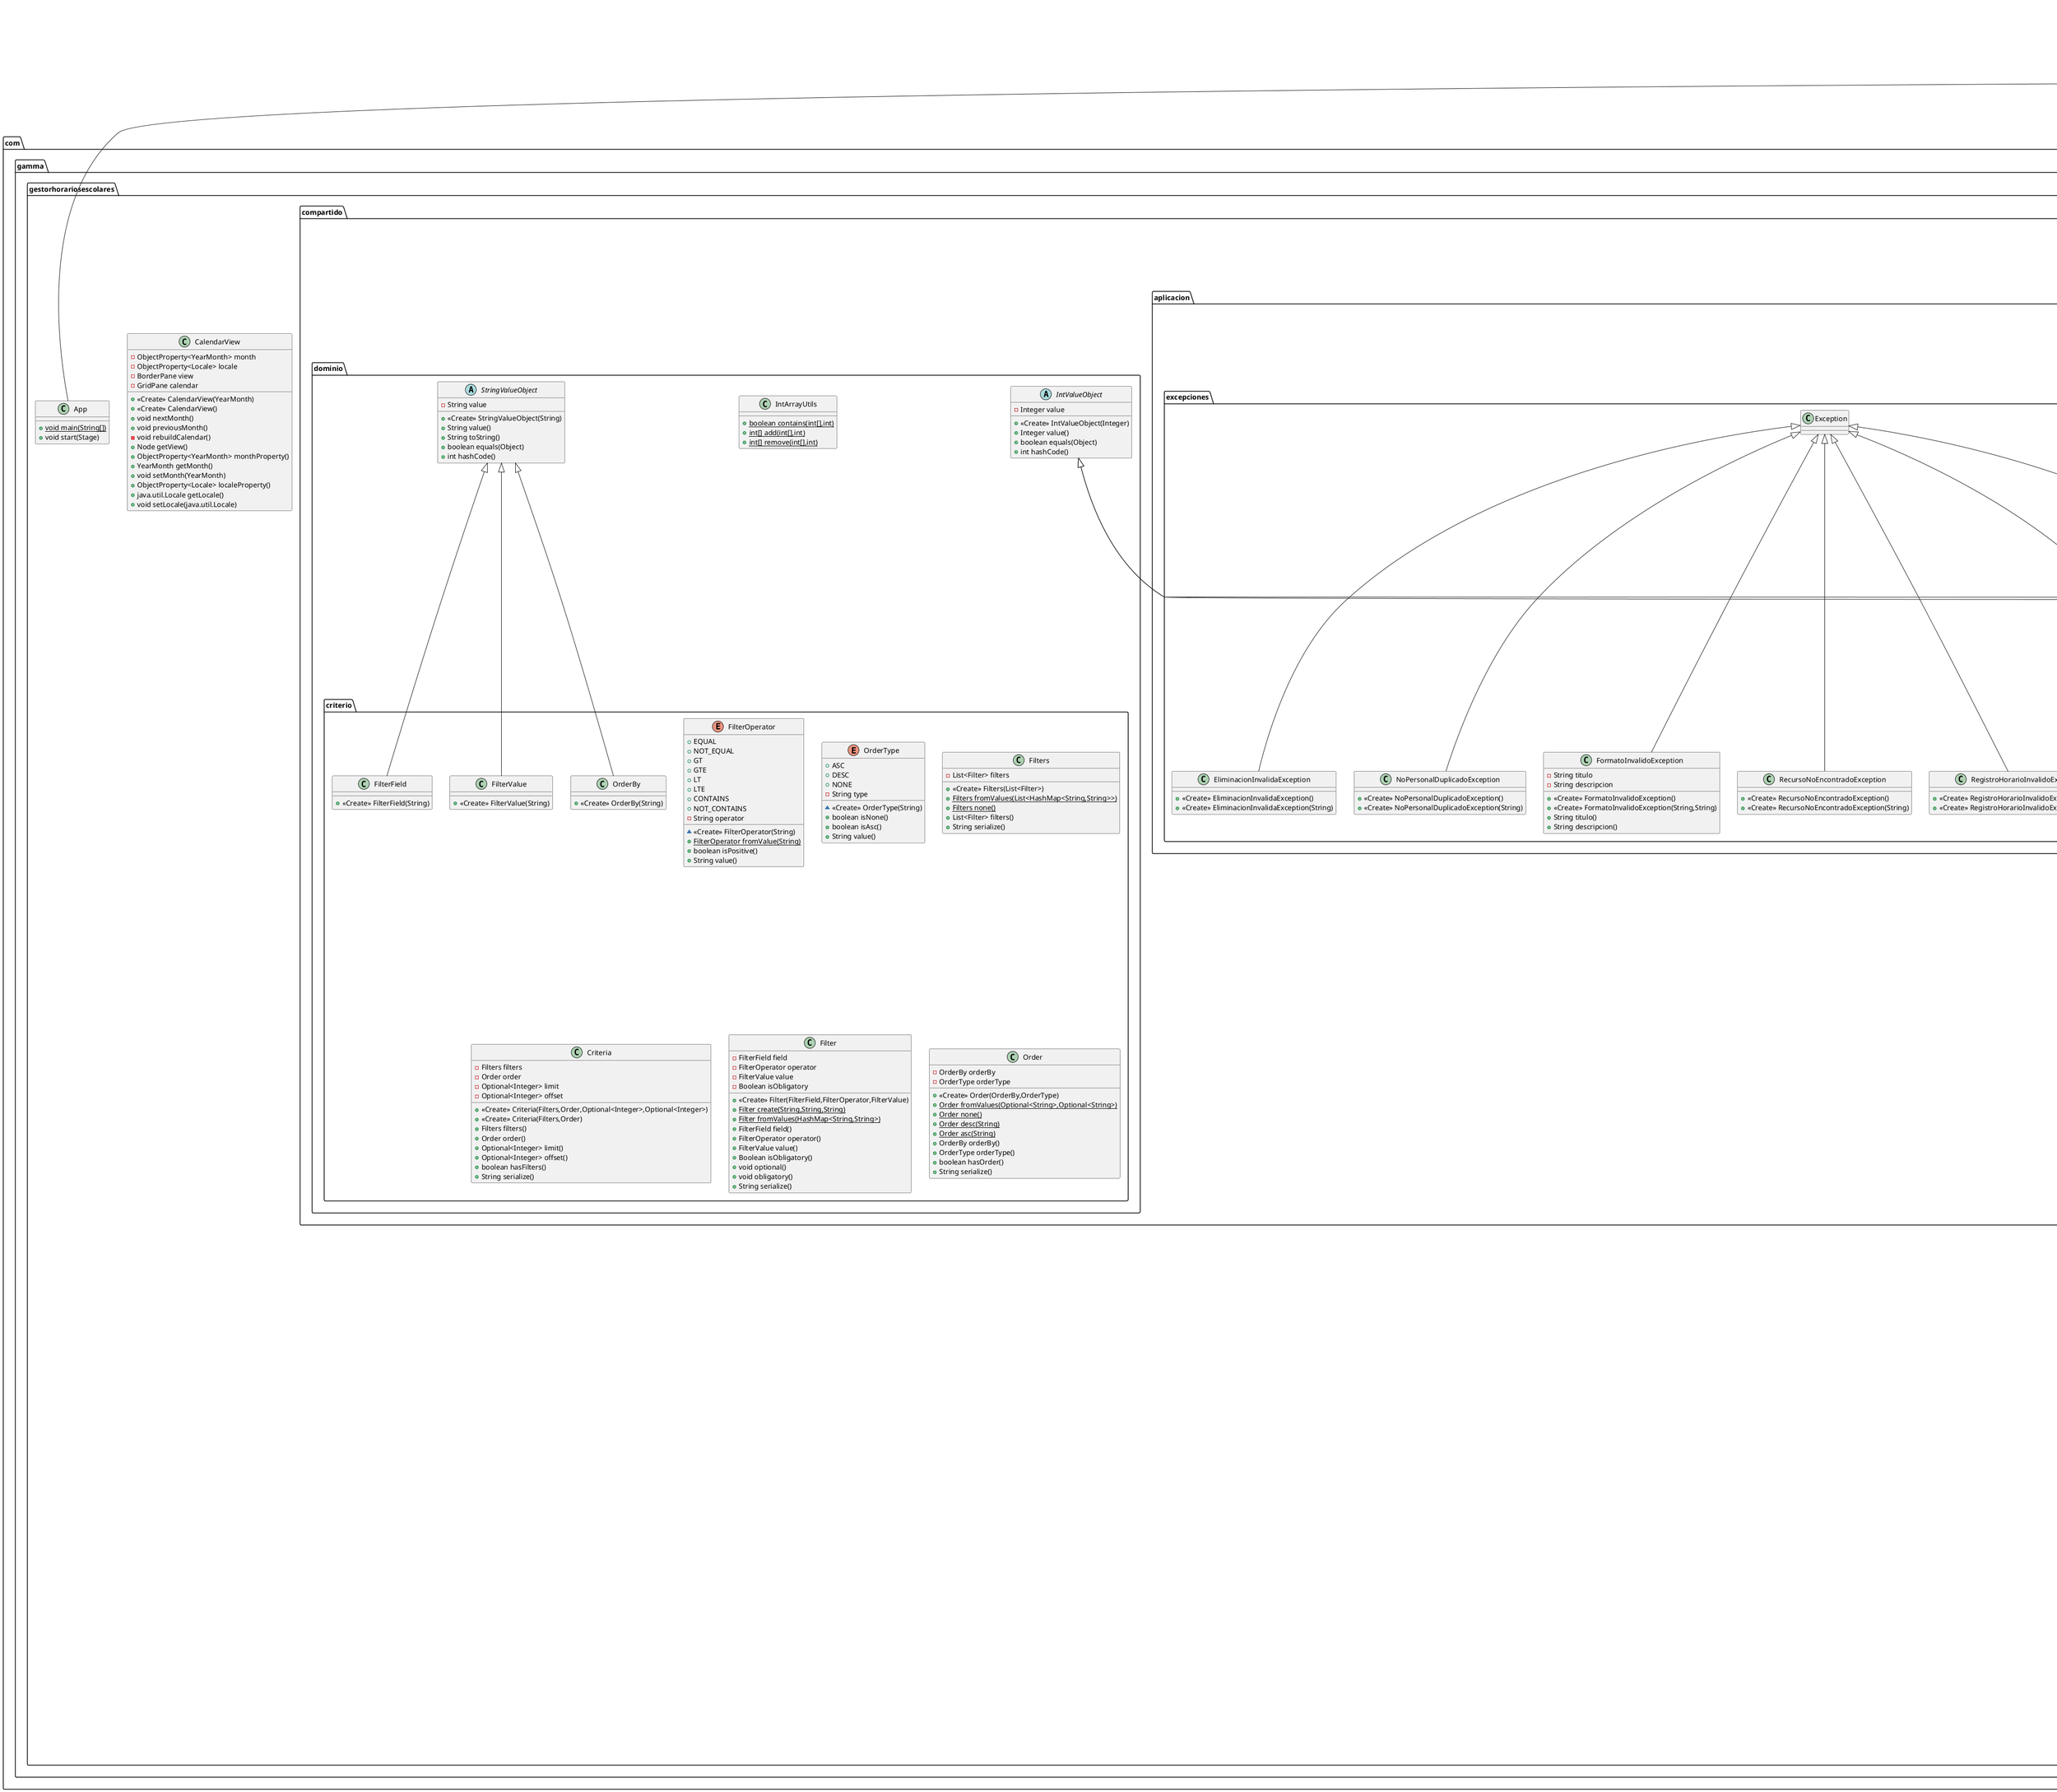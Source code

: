 @startuml
interface com.gamma.gestorhorariosescolares.administrador.aplicacion.actualizar.ServicioActualizadorAdministrador {
~ void actualizar(Administrador)
}
class com.gamma.gestorhorariosescolares.administrador.infrestructura.controladores.CatalogoAdministradoresControlador {
- Stage stage
- Temporizador temporizadorBusqueda
- ObservableList<AdministradorData> colleccionAdministradores
- Boolean esBusquedaDeAdministrador
- TextField txtBuscar
- Button btnRegistrar
- TableView<AdministradorData> tablaAdministradores
+ <<Create>> CatalogoAdministradoresControlador(Stage)
+ void initialize()
- void inicializarTabla()
- void registrarNuevoAdministrador()
+ void editarAdministrador(AdministradorData)
+ void habilitarAdministrador(AdministradorData)
+ void deshabilitarAdministrador(AdministradorData)
- void cambiarEstatus(String,AdministradorData)
- void buscarAdministradores()
- void buscarAdministradores(String)
- void cargarAdministradoresEnTabla(AdministradoresData)
+ void liberarRecursos()
}
interface com.gamma.gestorhorariosescolares.alumno.aplicacion.registrar.ServicioRegistradorAlumno {
~ int registrar(String,String,String,String,String,int)
}
class com.gamma.gestorhorariosescolares.periodoescolar.aplicacion.GestionarEstatusPeriodoEscolar {
- ServicioBuscador<PeriodoEscolar> buscadorPeriodoEscolar
- ActualizadorPeriodoEscolar actualizadorPeriodoEscolar
+ <<Create>> GestionarEstatusPeriodoEscolar(ServicioBuscador<PeriodoEscolar>,ActualizadorPeriodoEscolar)
+ void habilitarPeriodoEscolar(int)
+ void deshabilitarPeriodoEscolar(int)
}
class com.gamma.gestorhorariosescolares.maestro.infrestructura.controladores.HorarioMaestroControlador {
- Stage stage
- Temporizador temporizadorBusqueda
+ <<Create>> HorarioMaestroControlador(Stage)
+ void liberarRecursos()
}
class com.gamma.gestorhorariosescolares.compartido.aplicacion.excepciones.EliminacionInvalidaException {
+ <<Create>> EliminacionInvalidaException()
+ <<Create>> EliminacionInvalidaException(String)
}
class com.gamma.gestorhorariosescolares.maestro.aplicacion.actualizar.ActualizadorMaestro {
- MaestroRepositorio repositorio
+ <<Create>> ActualizadorMaestro(MaestroRepositorio)
+ void actualizar(Maestro)
}
class com.gamma.gestorhorariosescolares.administrador.dominio.Administrador {
- int id
- String noPersonal
- String nombre
- String apellidoPaterno
- String apellidoMaterno
- int idUsuario
- boolean estatus
+ <<Create>> Administrador(int,boolean,String,String,String,String,int)
+ <<Create>> Administrador(String,String,String,String,int)
+ int id()
+ String noPersonal()
+ String nombre()
+ String apellidoPaterno()
+ String apellidoMaterno()
+ void habilitar()
+ void deshabilitar()
+ boolean estatus()
+ int idUsuario()
}
class com.gamma.gestorhorariosescolares.maestro.dominio.Maestro {
- MaestroId id
- String noPersonal
- String nombre
- String apellidoPaterno
- String apellidoMaterno
- int idUsuario
- boolean estatus
+ <<Create>> Maestro(MaestroId,boolean,String,String,String,String,int)
+ <<Create>> Maestro(String,String,String,String,int)
+ MaestroId id()
+ String noPersonal()
+ String nombre()
+ String apellidoPaterno()
+ String apellidoMaterno()
+ void habilitar()
+ void deshabilitar()
+ boolean estatus()
+ int idUsuario()
}
class com.gamma.gestorhorariosescolares.materia.aplicacion.actualizar.ActualizadorMateria {
- MateriaRepositorio repositorio
+ <<Create>> ActualizadorMateria(MateriaRepositorio)
+ void actualizar(Materia)
}
class com.gamma.gestorhorariosescolares.periodoescolar.aplicacion.PeriodoEscolarData {
- Integer id
- String clave
- String nombre
- LocalDate fechaInicio
- LocalDate fechaFin
- Boolean estatus
+ <<Create>> PeriodoEscolarData(Integer,String,String,Date,Date,Boolean)
+ {static} PeriodoEscolarData fromAggregate(PeriodoEscolar)
+ Integer id()
+ String clave()
+ String nombre()
+ LocalDate fechaInicio()
+ String fechaInicioFormateada()
+ LocalDate fechaFin()
+ String fechaFinFormateada()
+ Boolean estatus()
}
class com.gamma.gestorhorariosescolares.secretario.infrestructura.controladores.CatalogoSecretariosControlador {
- Stage stage
- Temporizador temporizadorBusqueda
- ObservableList<SecretarioData> coleccionSecretarios
- boolean esBusquedaDeSecretario
- TextField txtBuscar
- TableView<SecretarioData> tablaSecretarios
+ <<Create>> CatalogoSecretariosControlador(Stage)
+ void initialize()
- void inicializarTabla()
- void registrarNuevoSecretario()
+ void editarSecretario(SecretarioData)
+ void habilitarSecretario(SecretarioData)
+ void deshabilitarSecretario(SecretarioData)
- void cambiarEstatus(String,SecretarioData)
- void buscarSecretarios()
- void buscarSecretarios(String)
- void cargarSecretariosEnTabla(SecretariosData)
+ void liberarRecursos()
}
class com.gamma.gestorhorariosescolares.grupo.aplicacion.actualizar.ActualizadorGrupo {
- GrupoRepositorio repositorio
+ <<Create>> ActualizadorGrupo(GrupoRepositorio)
+ void actualizar(Grupo)
}
enum com.gamma.gestorhorariosescolares.compartido.dominio.criterio.FilterOperator {
+  EQUAL
+  NOT_EQUAL
+  GT
+  GTE
+  LT
+  LTE
+  CONTAINS
+  NOT_CONTAINS
- String operator
~ <<Create>> FilterOperator(String)
+ {static} FilterOperator fromValue(String)
+ boolean isPositive()
+ String value()
}
class com.gamma.gestorhorariosescolares.maestro.dominio.MaestroId {
+ <<Create>> MaestroId(Integer)
}
class com.gamma.gestorhorariosescolares.planestudio.aplicacion.eliminar.EliminadorPlanEstudio {
- PlanEstudioRepositorio repositorio
+ <<Create>> EliminadorPlanEstudio(PlanEstudioRepositorio)
+ void eliminar(int)
}
class com.gamma.gestorhorariosescolares.grupo.aplicacion.BuscarGrupos {
- ServicioBuscador<Grupo> buscadorGrupo
- ServicioBuscador<Grado> buscadorGrado
- ServicioBuscador<PeriodoEscolar> buscadorPeriodoEscolar
+ <<Create>> BuscarGrupos(ServicioBuscador<Grupo>,ServicioBuscador<Grado>,ServicioBuscador<PeriodoEscolar>)
+ GruposData buscar(String,String,Integer,Integer)
+ GruposData buscarPorCoincidencia(String,String,Integer,Integer)
+ GruposData buscarPorIdPeriodoEscolar(Integer)
+ GrupoData buscarPorId(Integer)
- List<GrupoData> prepararResultado(List<Grupo>)
}
class com.gamma.gestorhorariosescolares.clase.aplicacion.buscar.BuscadorClase {
- ClaseRepositorio repositorio
- List<Filter> filtros
- Order ordenador
- Optional<Integer> intervalo
- Optional<Integer> limite
+ <<Create>> BuscadorClase(ClaseRepositorio)
+ ServicioBuscador<Clase> igual(String,String)
+ ServicioBuscador<Clase> diferente(String,String)
+ ServicioBuscador<Clase> mayorQue(String,String)
+ ServicioBuscador<Clase> mayorIgualQue(String,String)
+ ServicioBuscador<Clase> menorQue(String,String)
+ ServicioBuscador<Clase> menorIgualQue(String,String)
+ ServicioBuscador<Clase> contiene(String,String)
+ ServicioBuscador<Clase> noContiene(String,String)
+ ServicioBuscador<Clase> ordenarAscendente(String)
+ ServicioBuscador<Clase> ordenarDescendente(String)
+ ServicioBuscador<Clase> esObligatorio()
+ ServicioBuscador<Clase> esOpcional()
+ ServicioBuscador<Clase> intervalo(int)
+ ServicioBuscador<Clase> limite(int)
+ List<Clase> buscar()
+ Clase buscarPrimero()
- void limpiarFiltros()
}
class com.gamma.gestorhorariosescolares.planestudio.aplicacion.registrar.RegistradorPlanEstudio {
- PlanEstudioRepositorio repositorio
+ <<Create>> RegistradorPlanEstudio(PlanEstudioRepositorio)
+ int registrar(String,String)
}
class com.gamma.gestorhorariosescolares.grupo.aplicacion.AgregarInscripcion {
- ServicioBuscador<Grupo> buscadorGrupo
- ServicioBuscador<Inscripcion> buscadorInscripcion
- ServicioActualizadorGrupo actualizadorGrupo
+ <<Create>> AgregarInscripcion(ServicioBuscador<Grupo>,ServicioBuscador<Inscripcion>,ServicioActualizadorGrupo)
+ void agregar(int,int)
}
class com.gamma.gestorhorariosescolares.grupo.infrestructura.controladores.DetallesGrupoControlador {
- Stage stage
- Integer idGrupo
- Temporizador temporizador
- ObservableList<ClaseGrupoData> colleccionClases
- ObservableList<InscripcionGrupoData> coleccionInscripciones
- TextField txtClave
- TextField txtNombre
- TextField txtPeriodoEscolar
- TextField txtPlanEstudio
- TextField txtGrado
- TableView<ClaseGrupoData> tablaClases
- Button btnAgregarAlumno
- TableView<InscripcionGrupoData> tablaAlumnos
+ <<Create>> DetallesGrupoControlador(Stage,int)
- void initialize()
- void inicializarTablaClases()
- void inicializarTablaAlumnos()
- void cargarDetallesGrupo()
- void cargarDatosGrupo(Connection)
- void cargarDatosClases(Connection)
- void cargarDatosAlumnos(Connection)
- void asignarMaestro(ClaseGrupoData)
- void agregarAlumno()
- void removerAlumno(InscripcionGrupoData)
- void liberarRecursos()
}
class com.gamma.gestorhorariosescolares.periodoescolar.infrestructura.controladores.FormularioPeriodoEscolarControlador {
- Stage stage
- boolean esNuevoRegistro
- PeriodoEscolarData periodoEscolar
- TextField txtClave
- TextField txtNombre
- DatePicker dpckFechaInicio
- DatePicker dpckFechaFin
+ <<Create>> FormularioPeriodoEscolarControlador(Stage)
+ <<Create>> FormularioPeriodoEscolarControlador(Stage,PeriodoEscolarData)
+ void initialize()
- void cargarConfiguracionFormulario()
- void cargarDatosPeriodoEscolar()
- void guardarPeriodoEscolar()
- boolean sonValidosDatosFormulario(String,String,LocalDate,LocalDate)
- void registrarPeriodoEscolar(String,String,LocalDate,LocalDate)
- void actualizarPeriodoEscolar(Integer,String,String,LocalDate,LocalDate,Boolean)
- void cerrarFormulario()
}
class com.gamma.gestorhorariosescolares.materia.aplicacion.MateriasData {
- List<MateriaData> materias
+ <<Create>> MateriasData(List<MateriaData>)
+ List<MateriaData> materias()
}
class com.gamma.gestorhorariosescolares.planestudio.aplicacion.buscar.BuscadorPlanEstudio {
- PlanEstudioRepositorio repositorio
- List<Filter> filtros
- Order ordenador
- Optional<Integer> intervalo
- Optional<Integer> limite
+ <<Create>> BuscadorPlanEstudio(PlanEstudioRepositorio)
+ BuscadorPlanEstudio igual(String,String)
+ BuscadorPlanEstudio diferente(String,String)
+ BuscadorPlanEstudio mayorQue(String,String)
+ BuscadorPlanEstudio mayorIgualQue(String,String)
+ BuscadorPlanEstudio menorQue(String,String)
+ BuscadorPlanEstudio menorIgualQue(String,String)
+ BuscadorPlanEstudio contiene(String,String)
+ BuscadorPlanEstudio noContiene(String,String)
+ BuscadorPlanEstudio ordenarAscendente(String)
+ BuscadorPlanEstudio ordenarDescendente(String)
+ BuscadorPlanEstudio esObligatorio()
+ BuscadorPlanEstudio esOpcional()
+ BuscadorPlanEstudio intervalo(int)
+ BuscadorPlanEstudio limite(int)
+ List<PlanEstudio> buscar()
+ PlanEstudio buscarPrimero()
- void limpiarFiltros()
}
class com.gamma.gestorhorariosescolares.administrador.aplicacion.RegistrarAdministrador {
- ServicioBuscador<Administrador> buscadorAdministrador
- ServicioRegistradorAdministrador registradorAdministrador
- ServicioBuscador<Usuario> buscadorUsuario
- ServicioRegistradorUsuario registradorUsuario
+ <<Create>> RegistrarAdministrador(ServicioBuscador<Administrador>,ServicioRegistradorAdministrador,ServicioBuscador<Usuario>,ServicioRegistradorUsuario)
+ void registrar(String,String,String,String,String,String,String)
}
class com.gamma.gestorhorariosescolares.secretario.aplicacion.RegistrarSecretario {
- ServicioBuscador<Secretario> buscadorSecretario
- ServicioRegistradorSecretario registradorSecretario
- ServicioBuscador<Usuario> buscadorUsuario
- ServicioRegistradorUsuario registradorUsuario
+ <<Create>> RegistrarSecretario(ServicioBuscador<Secretario>,ServicioRegistradorSecretario,ServicioBuscador<Usuario>,ServicioRegistradorUsuario)
+ void registrar(String,String,String,String,String,String,String)
}
class com.gamma.gestorhorariosescolares.planestudio.infrestructura.persistencia.MySql2oPlanEstudioRepositorio {
- Connection conexion
+ <<Create>> MySql2oPlanEstudioRepositorio(Connection)
+ List<PlanEstudio> buscar(Criteria)
+ int registrar(PlanEstudio)
+ void actualizar(PlanEstudio)
+ void eliminar(int)
}
class com.gamma.gestorhorariosescolares.materia.aplicacion.MateriaData {
- Integer id
- String clave
- String nombre
- Integer horasPracticas
- Integer horasTeoricas
- PlanEstudioData planEstudio
- GradoData grado
- Boolean estatus
+ <<Create>> MateriaData(Integer,String,String,Integer,Integer,PlanEstudioData,GradoData,Boolean)
+ {static} MateriaData fromAggregate(Materia,PlanEstudio,Grado)
+ Integer id()
+ String clave()
+ String nombre()
+ Integer horasPracticas()
+ Integer horasTeoricas()
+ PlanEstudioData planEstudio()
+ GradoData grado()
+ Boolean estatus()
}
class com.gamma.gestorhorariosescolares.periodoescolar.aplicacion.PeriodosEscolaresData {
- List<PeriodoEscolarData> periodosEscolares
+ <<Create>> PeriodosEscolaresData(List<PeriodoEscolar>)
+ List<PeriodoEscolarData> periodosEscolares()
}
class com.gamma.gestorhorariosescolares.planestudio.infrestructura.stages.FormularioPlanEstudioStage {
- AnchorPane panelFormulario
- FormularioPlanEstudioControlador controladorFormulario
+ <<Create>> FormularioPlanEstudioStage()
- void cargarFormulario()
}
interface com.gamma.gestorhorariosescolares.horario.aplicacion.actualizar.ServicioActualizadorHorario {
~ void actualizar(Horario)
}
class com.gamma.gestorhorariosescolares.maestro.infrestructura.controladores.MenuMaestroControlador {
- Stage stage
- AnchorPane panelHorarioMaestro
- HorarioMaestroControlador controladorHorarioMaestro
- AnchorPane panelMateriasMaestro
- MateriasMaestroControlador controladorMateriasMaestro
- BorderPane panelMenuMaestro
- VBox vbMenu
- Button btnConsultarHorario
- Button btnConsultarMateriasImpartidas
- Button btnCerrarSesion
+ <<Create>> MenuMaestroControlador(Stage)
+ void initialize()
# void mostrarHorarioClick()
# void mostrarMateriasImpartidasClick()
# void cerrarSesionClick()
- void liberarRecursos()
}
class com.gamma.gestorhorariosescolares.edificio.infrestructura.persistencia.MySql2oEdificioRepositorio {
- Connection conexion
+ <<Create>> MySql2oEdificioRepositorio(Connection)
+ List<Edificio> buscar(Criteria)
+ int registrar(Edificio)
+ void actualizar(Edificio)
}
class com.gamma.gestorhorariosescolares.periodoescolar.aplicacion.actualizar.ActualizadorPeriodoEscolar {
- PeriodoEscolarRepositorio repositorio
+ <<Create>> ActualizadorPeriodoEscolar(PeriodoEscolarRepositorio)
+ void actualizar(PeriodoEscolar)
}
class com.gamma.gestorhorariosescolares.alumno.aplicacion.AlumnosData {
- List<AlumnoData> alumnos
+ <<Create>> AlumnosData(List<AlumnoData>)
+ List<AlumnoData> alumnos()
}
class com.gamma.gestorhorariosescolares.clase.aplicacion.registrar.RegistradorClase {
- ClaseRepositorio repositorio
+ <<Create>> RegistradorClase(ClaseRepositorio)
+ int registrar(int,int)
}
class com.gamma.gestorhorariosescolares.maestro.infrestructura.stages.MenuMaestroStage {
+ <<Create>> MenuMaestroStage()
}
class com.gamma.gestorhorariosescolares.salon.infrestructura.persistencia.MySql2oSalonRepositorio {
- Connection conexion
+ <<Create>> MySql2oSalonRepositorio(Connection)
+ List<Salon> buscar(Criteria)
+ int registrar(Salon)
+ void actualizar(Salon)
}
class com.gamma.gestorhorariosescolares.secretario.infrestructura.stages.MenuSecretarioStage {
+ <<Create>> MenuSecretarioStage()
}
enum com.gamma.gestorhorariosescolares.compartido.dominio.criterio.OrderType {
+  ASC
+  DESC
+  NONE
- String type
~ <<Create>> OrderType(String)
+ boolean isNone()
+ boolean isAsc()
+ String value()
}
interface com.gamma.gestorhorariosescolares.secretario.dominio.SecretarioRepositorio {
~ List<Secretario> buscar(Criteria)
~ int registrar(Secretario)
~ void actualizar(Secretario)
}
class com.gamma.gestorhorariosescolares.materia.aplicacion.registrar.RegistradorMateria {
- MateriaRepositorio repositorio
+ <<Create>> RegistradorMateria(MateriaRepositorio)
+ int registrar(String,String,int,int,int)
}
class com.gamma.gestorhorariosescolares.alumno.infrestructura.controladores.CatalogoAlumnosControlador {
- Stage stage
- Temporizador temporizadorBusqueda
- ObservableList<AlumnoData> coleccionAlumnos
- boolean esBusquedaAlumno
- TextField txtBuscar
- TableView<AlumnoData> tablaAlumnos
+ <<Create>> CatalogoAlumnosControlador(Stage)
+ void initialize()
- void inicializarTabla()
- void registrarNuevoAlumno()
- void editarAlumno(AlumnoData)
- void habilitarAlumno(AlumnoData)
- void deshabilitarAlumno(AlumnoData)
- void cambiarEstatus(String,AlumnoData)
+ void buscarAlumnos()
- void buscarAlumnos(String)
- void cargarAlumnosEnTabla(AlumnosData)
+ void liberarRecursos()
}
interface com.gamma.gestorhorariosescolares.usuario.dominio.UsuarioRepositorio {
~ List<Usuario> buscar(Criteria)
~ int registrar(Usuario)
~ void actualizar(Usuario)
}
class com.gamma.gestorhorariosescolares.horario.aplicacion.HorarioDisponibleData {
- int diaSemana
- LocalTime horaInicio
- LocalTime horaFin
- SalonData salon
- PeriodoEscolarData periodoEscolar
+ <<Create>> HorarioDisponibleData(int,LocalTime,LocalTime,SalonData,PeriodoEscolarData)
+ {static} HorarioDisponibleData fromAggregate(Horario,SalonData,PeriodoEscolarData)
+ int diaSemana()
+ LocalTime horaInicio()
+ LocalTime horaFin()
+ SalonData salon()
+ PeriodoEscolarData periodoEscolar()
}
class com.gamma.gestorhorariosescolares.periodoescolar.infrestructura.stages.FormularioPeriodoEscolarStage {
- boolean esNuevoRegistro
- FormularioPeriodoEscolarControlador controladorFormulario
- PeriodoEscolarData periodoEscolarEdicion
- AnchorPane panelFormulario
+ <<Create>> FormularioPeriodoEscolarStage()
+ <<Create>> FormularioPeriodoEscolarStage(PeriodoEscolarData)
- void cargarFormulario()
}
class com.gamma.gestorhorariosescolares.administrador.infrestructura.persistencia.MySql2oAdministradorRespositorio {
- Connection conexion
+ <<Create>> MySql2oAdministradorRespositorio(Connection)
+ List<Administrador> buscar(Criteria)
+ int registrar(Administrador)
+ void actualizar(Administrador)
}
class com.gamma.gestorhorariosescolares.maestro.aplicacion.buscar.BuscadorMaestro {
- MaestroRepositorio repositorio
- List<Filter> filtros
- Order ordenador
- Optional<Integer> intervalo
- Optional<Integer> limite
+ <<Create>> BuscadorMaestro(MaestroRepositorio)
+ BuscadorMaestro igual(String,String)
+ BuscadorMaestro diferente(String,String)
+ BuscadorMaestro mayorQue(String,String)
+ BuscadorMaestro mayorIgualQue(String,String)
+ BuscadorMaestro menorQue(String,String)
+ BuscadorMaestro menorIgualQue(String,String)
+ BuscadorMaestro contiene(String,String)
+ BuscadorMaestro noContiene(String,String)
+ BuscadorMaestro ordenarAscendente(String)
+ BuscadorMaestro ordenarDescendente(String)
+ BuscadorMaestro esObligatorio()
+ BuscadorMaestro esOpcional()
+ BuscadorMaestro intervalo(int)
+ BuscadorMaestro limite(int)
+ List<Maestro> buscar()
+ Maestro buscarPrimero()
- void limpiarFiltros()
}
class com.gamma.gestorhorariosescolares.compartido.dominio.criterio.Filters {
- List<Filter> filters
+ <<Create>> Filters(List<Filter>)
+ {static} Filters fromValues(List<HashMap<String,String>>)
+ {static} Filters none()
+ List<Filter> filters()
+ String serialize()
}
class com.gamma.gestorhorariosescolares.clase.aplicacion.ClaseData {
- Integer id
- GrupoData grupo
- MateriaData materia
- MaestroData maestro
+ <<Create>> ClaseData(Integer,GrupoData,MateriaData,MaestroData)
+ {static} ClaseData fromAggregate(Clase,GrupoData,MateriaData,MaestroData)
+ Integer id()
+ GrupoData grupo()
+ MateriaData materia()
+ MaestroData maestro()
}
class com.gamma.gestorhorariosescolares.maestro.infrestructura.controladores.MateriasMaestroControlador {
- Stage stage
- Temporizador temporizadorBusqueda
+ <<Create>> MateriasMaestroControlador(Stage)
+ void liberarRecursos()
}
class com.gamma.gestorhorariosescolares.materia.infrestructura.controladores.CatalogoMateriasControlador {
- Stage stage
- Temporizador temporizadorBusqueda
- ObservableList<MateriaData> coleccionMaterias
- boolean esBusquedaMateria
- TextField txtBuscar
- TableView<MateriaData> tablaMaterias
+ <<Create>> CatalogoMateriasControlador(Stage)
+ void initialize()
- void inicializarTabla()
- void registrarNuevaMateria()
- void editarMateria(MateriaData)
- void habilitarMateria(MateriaData)
- void deshabilitarMateria(MateriaData)
- void cambiarEstatus(String,MateriaData)
- void buscarMaterias()
- void buscarMaterias(String)
- void cargarMateriaEnTabla(MateriasData)
+ void liberarRecursos()
}
class com.gamma.gestorhorariosescolares.horario.aplicacion.RegistrarHorario {
- ServicioBuscador<Horario> buscadorHorario
- ServicioBuscador<Clase> buscadorClase
- ServicioBuscador<Salon> buscadorSalon
- ServicioBuscador<Grupo> buscadorGrupo
- ServicioRegistradorHorario registradorHorario
+ <<Create>> RegistrarHorario(ServicioBuscador<Horario>,ServicioBuscador<Clase>,ServicioBuscador<Salon>,ServicioBuscador<Grupo>,ServicioRegistradorHorario)
+ void registrar(Integer,LocalTime,LocalTime,Integer,Integer)
}
class com.gamma.gestorhorariosescolares.periodoescolar.aplicacion.RegistrarPeriodoEscolar {
- ServicioBuscador<PeriodoEscolar> buscadorPeriodoEscolar
- RegistradorPeriodoEscolar registradorPeriodoEscolar
+ <<Create>> RegistrarPeriodoEscolar(ServicioBuscador<PeriodoEscolar>,RegistradorPeriodoEscolar)
+ void registrar(String,String,LocalDate,LocalDate)
}
class com.gamma.gestorhorariosescolares.evaluacion.aplicacion.registrar.RegistradorEvaluacion {
- EvaluacionRepositorio repositorio
+ <<Create>> RegistradorEvaluacion(EvaluacionRepositorio)
+ int registrar(String,String,Integer,Integer)
}
class com.gamma.gestorhorariosescolares.planestudio.dominio.PlanEstudio {
- int id
- String clave
- String nombre
- boolean estatus
+ <<Create>> PlanEstudio(int,String,String,boolean)
+ <<Create>> PlanEstudio(String,String)
+ int id()
+ String clave()
+ String nombre()
+ void habilitar()
+ void deshabilitar()
+ boolean estatus()
}
class com.gamma.gestorhorariosescolares.salon.aplicacion.actualizar.ActualizadorSalon {
- SalonRepositorio repositorio
+ <<Create>> ActualizadorSalon(SalonRepositorio)
+ void actualizar(Salon)
}
class com.gamma.gestorhorariosescolares.evaluacion.aplicacion.EvaluacionData {
- Integer id
- String evaluacion
- AlumnoData alumno
- MateriaData materia
+ <<Create>> EvaluacionData(Integer,String,AlumnoData,MateriaData)
}
class com.gamma.gestorhorariosescolares.periodoescolar.aplicacion.BuscarPeriodosEscolares {
- ServicioBuscador<PeriodoEscolar> buscadorPeriodoEscolar
+ <<Create>> BuscarPeriodosEscolares(ServicioBuscador<PeriodoEscolar>)
+ PeriodosEscolaresData buscarTodos()
+ PeriodosEscolaresData buscarHabilitados()
+ PeriodosEscolaresData buscarPorCriterio(String)
}
class com.gamma.gestorhorariosescolares.materia.aplicacion.MateriaClaseData {
- Integer id
- String clave
- String nombre
- Integer horasPracticas
- Integer horasTeoricas
+ <<Create>> MateriaClaseData(Integer,String,String,Integer,Integer)
+ {static} MateriaClaseData fromAggregate(Materia)
+ Integer id()
+ String clave()
+ String nombre()
+ Integer horasPracticas()
+ Integer horasTeoricas()
}
class com.gamma.gestorhorariosescolares.edificio.aplicacion.EdificiosData {
- List<EdificioData> edificios
+ <<Create>> EdificiosData(List<Edificio>)
+ List<EdificioData> edificios()
}
class com.gamma.gestorhorariosescolares.salon.aplicacion.GestionarEstatusSalon {
- ServicioBuscador<Salon> buscadorSalon
- ServicioActualizadorSalon actualizadorSalon
+ <<Create>> GestionarEstatusSalon(ServicioBuscador<Salon>,ServicioActualizadorSalon)
+ void habilitarSalon(int)
+ void deshabilitarSalon(int)
}
class com.gamma.gestorhorariosescolares.evaluacion.dominio.Evaluacion {
- int id
- String calificacion
- String tipo
- Integer idMateria
- Integer idAlumno
+ <<Create>> Evaluacion(int,String,String,Integer,Integer)
+ <<Create>> Evaluacion(String,String,Integer,Integer)
+ int id()
+ String calificacion()
+ String tipo()
+ Integer idMateria()
+ Integer idAlumno()
}
class com.gamma.gestorhorariosescolares.planestudio.aplicacion.EliminarPlanEstudio {
- ServicioBuscador<PlanEstudio> buscadorPlanEstudio
- ServicioBuscador<Grado> buscadorGrado
- ServicioEliminadorPlanEstudio eliminadorPlanEstudio
+ <<Create>> EliminarPlanEstudio(ServicioBuscador<PlanEstudio>,ServicioBuscador<Grado>,ServicioEliminadorPlanEstudio)
+ void eliminar(int)
}
class com.gamma.gestorhorariosescolares.grado.aplicacion.BuscarGrados {
- ServicioBuscador<Grado> buscadorGrado
+ <<Create>> BuscarGrados(ServicioBuscador<Grado>)
+ GradosData buscarTodos()
+ GradosData buscarPorPlanEstudio(Integer)
+ GradosData buscarHabilitadosPorPlanEstudio(Integer)
}
class com.gamma.gestorhorariosescolares.inscripcion.aplicacion.InscripcionGrupoData {
- Integer id
- LocalDate fechaRegistro
- AlumnoInscripcionData alumno
- GrupoInscripcionData grupo
+ <<Create>> InscripcionGrupoData(Integer,LocalDate,AlumnoInscripcionData,GrupoInscripcionData)
+ {static} InscripcionGrupoData fromAggregate(Inscripcion,AlumnoInscripcionData,GrupoInscripcionData)
+ Integer id()
+ LocalDate fechaRegistro()
+ AlumnoInscripcionData alumno()
+ GrupoInscripcionData grupo()
}
class com.gamma.gestorhorariosescolares.CalendarView {
- ObjectProperty<YearMonth> month
- ObjectProperty<Locale> locale
- BorderPane view
- GridPane calendar
+ <<Create>> CalendarView(YearMonth)
+ <<Create>> CalendarView()
+ void nextMonth()
+ void previousMonth()
- void rebuildCalendar()
+ Node getView()
+ ObjectProperty<YearMonth> monthProperty()
+ YearMonth getMonth()
+ void setMonth(YearMonth)
+ ObjectProperty<Locale> localeProperty()
+ java.util.Locale getLocale()
+ void setLocale(java.util.Locale)
}
class com.gamma.gestorhorariosescolares.edificio.dominio.Edificio {
- int id
- String clave
- String nombre
- boolean estatus
+ <<Create>> Edificio(int,String,String,boolean)
+ <<Create>> Edificio(String,String)
+ int id()
+ String clave()
+ String nombre()
+ void habilitar()
+ void deshabilitar()
+ boolean estatus()
}
class com.gamma.gestorhorariosescolares.clase.aplicacion.actualizar.ActualizadorClase {
- ClaseRepositorio repositorio
+ <<Create>> ActualizadorClase(ClaseRepositorio)
+ void actualizar(Clase)
}
class com.gamma.gestorhorariosescolares.administrador.aplicacion.AdministradorData {
- Integer id
- String noPersonal
- String nombre
- String apellidoPaterno
- String apellidoMaterno
- Boolean estatus
- UsuarioData usuario
+ <<Create>> AdministradorData(int,String,String,String,String,boolean,UsuarioData)
+ {static} AdministradorData fromAggregate(Administrador,Usuario)
+ int id()
+ String noPersonal()
+ String nombre()
+ String apellidoPaterno()
+ String apellidoMaterno()
+ boolean estatus()
+ UsuarioData usuario()
}
class com.gamma.gestorhorariosescolares.secretario.infrestructura.stages.FormularioSecretarioStage {
- boolean esNuevoRegistro
- SecretarioData secretarioEdicion
- AnchorPane panelFormulario
- FormularioSecretarioControlador controladorFormulario
+ <<Create>> FormularioSecretarioStage()
+ <<Create>> FormularioSecretarioStage(SecretarioData)
- void cargarFormulario()
}
interface com.gamma.gestorhorariosescolares.grupo.dominio.GrupoRepositorio {
~ List<Grupo> buscar(Criteria)
~ int registrar(Grupo)
~ void actualizar(Grupo)
}
class com.gamma.gestorhorariosescolares.secretario.infrestructura.controladores.FormularioSecretarioControlador {
- Stage stage
- boolean esNuevoRegistro
- SecretarioData secretario
- TextField txtNoPersonal
- TextField txtNombre
- TextField txtApellidoPaterno
- TextField txtApellidoMaterno
- TextField txtTelefono
- TextField txtCorreoElectronico
- TextField txtClaveAcceso
- TextField txtConfirmarClaveAcceso
+ <<Create>> FormularioSecretarioControlador(Stage)
+ <<Create>> FormularioSecretarioControlador(Stage,SecretarioData)
+ void initialize()
- void cargarDatosSecretario()
- void guardarSecretario()
- Boolean sonValidosDatosFormulario(String,String,String,String,String,String,String,String)
+ void registrarSecretario(String,String,String,String,String,String,String)
+ void actualizarSecretario(String,String,String,String,String,String,String)
- void cerrarFormulario()
}
class com.gamma.gestorhorariosescolares.alumno.infrestructura.controladores.CalificacionesAlumnoControlador {
- Stage stage
- Temporizador temporizadorBusqueda
+ <<Create>> CalificacionesAlumnoControlador(Stage)
+ void liberarRecursos()
}
class com.gamma.gestorhorariosescolares.grado.aplicacion.RegistrarGrado {
}
class com.gamma.gestorhorariosescolares.grupo.aplicacion.RegistrarGrupo {
- ServicioBuscador<Grupo> buscadorGrupo
- ServicioBuscador<Grado> buscadorGrado
- ServicioBuscador<Materia> buscadorMateria
- ServicioBuscador<PeriodoEscolar> buscadorPeriodoEscolar
- ServicioRegistradorGrupo registradorGrupo
- ServicioRegistradorClase registradorClase
+ <<Create>> RegistrarGrupo(ServicioBuscador<Grupo>,ServicioBuscador<Grado>,ServicioBuscador<Materia>,ServicioBuscador<PeriodoEscolar>,ServicioRegistradorGrupo,ServicioRegistradorClase)
+ void registrar(String,String,Integer,Integer)
}
abstract class com.gamma.gestorhorariosescolares.compartido.dominio.IntValueObject {
- Integer value
+ <<Create>> IntValueObject(Integer)
+ Integer value()
+ boolean equals(Object)
+ int hashCode()
}
class com.gamma.gestorhorariosescolares.compartido.dominio.criterio.FilterField {
+ <<Create>> FilterField(String)
}
class com.gamma.gestorhorariosescolares.horario.infrestructura.controladores.FormularioRegistrarHorarioClaseControlador {
- HorarioDisponibleData horarioDisponible
- Stage stage
- ObservableList<GrupoData> coleccionGrupos
- ObservableList<ClaseGrupoData> coleccionClassesGrupo
- Label lblEdificio
- Label lblSalon
- Label lblPeriodoEscolar
- Label lblHoraInicio
- Label lblHoraFin
- Label lblDia
- ComboBox<GrupoData> cbxGrupo
- ComboBox<ClaseGrupoData> cbxMateria
+ <<Create>> FormularioRegistrarHorarioClaseControlador(Stage,HorarioDisponibleData)
- void initialize()
- void inicializarCbxGrupo()
- void cargarGrupos()
- void inicializarCbxMateria()
- void cargarMaterias(GrupoData)
- void cargarDatosHorarioDisponible()
- void guardarHorario()
- boolean validarCampos()
- void cerrarFormulario()
}
class com.gamma.gestorhorariosescolares.materia.infrestructura.controladores.FormularioMateriaControlador {
- Stage stage
- boolean esNuevoRegistro
- MateriaData materia
- ComboBox<PlanEstudioData> cbxPlanEstudio
- ComboBox<GradoData> cbxGrado
- TextField txtClave
- TextField txtNombre
- TextField txtHorasPracticas
- TextField txtHorasTeoricas
+ <<Create>> FormularioMateriaControlador(Stage)
+ <<Create>> FormularioMateriaControlador(Stage,MateriaData)
+ void initialize()
- void cargarComboBoxPlanEstudio()
- void cargarComboBoxGrado()
- void cargarDatosMateria()
- void guardarMateria()
- Boolean sonValidosDatosFormulario(GradoData,String,String,String,String)
- void registarMateria(String,String,int,int,GradoData)
- void actualizarMateria(int,String,String,int,int,PlanEstudioData,GradoData,boolean)
- void cerrarFormulario()
}
class com.gamma.gestorhorariosescolares.usuario.dominio.Usuario {
- int id
- String tipo
- String telefono
- String correoElectronico
- String claveAcceso
+ <<Create>> Usuario(int,String,String,String,String)
+ <<Create>> Usuario(String,String,String,String)
+ int id()
+ String telefono()
+ String correoElectronico()
+ String claveAcceso()
+ String tipo()
}
class com.gamma.gestorhorariosescolares.compartido.aplicacion.excepciones.NoPersonalDuplicadoException {
+ <<Create>> NoPersonalDuplicadoException()
+ <<Create>> NoPersonalDuplicadoException(String)
}
class com.gamma.gestorhorariosescolares.periodoescolar.aplicacion.registrar.RegistradorPeriodoEscolar {
- PeriodoEscolarRepositorio repositorio
+ <<Create>> RegistradorPeriodoEscolar(PeriodoEscolarRepositorio)
+ int registrar(String,String,Date,Date)
}
class com.gamma.gestorhorariosescolares.planestudio.aplicacion.PlanesEstudioData {
- List<PlanEstudioData> planesEstudio
+ <<Create>> PlanesEstudioData(List<PlanEstudio>)
+ List<PlanEstudioData> planesEstudio()
}
class com.gamma.gestorhorariosescolares.alumno.aplicacion.AlumnoInscripcionData {
- int id
- String matricula
- String nombre
- String apellidoPaterno
- String apellidoMaterno
+ <<Create>> AlumnoInscripcionData(int,String,String,String,String)
+ {static} AlumnoInscripcionData fromAggregate(Alumno)
+ int id()
+ String matricula()
+ String nombre()
+ String apellidoPaterno()
+ String apellidoMaterno()
}
interface com.gamma.gestorhorariosescolares.grupo.aplicacion.registrar.ServicioRegistradorGrupo {
~ int registrar(String,String,int,int)
}
class com.gamma.gestorhorariosescolares.edificio.aplicacion.EdificioData {
- Integer id
- String clave
- String nombre
- Boolean estatus
+ <<Create>> EdificioData(Integer,String,String,Boolean)
+ {static} EdificioData fromAggregate(Edificio)
+ Integer id()
+ String clave()
+ String nombre()
+ Boolean estatus()
}
class com.gamma.gestorhorariosescolares.clase.aplicacion.AsignarMaestro {
- ServicioBuscador<Clase> buscadorClase
- ServicioBuscador<Maestro> buscadorMaestro
- ServicioBuscador<Grupo> buscadorGrupo
- ServicioBuscador<Horario> buscadorHorario
- ServicioActualizadorClase actualizadorClase
+ <<Create>> AsignarMaestro(ServicioBuscador<Clase>,ServicioBuscador<Maestro>,ServicioBuscador<Grupo>,ServicioBuscador<Horario>,ServicioActualizadorClase)
+ void asignar(int,int)
}
class com.gamma.gestorhorariosescolares.compartido.infrestructura.stage.BordersCustomStage {
- Stage stage
- Pane topBorder
- Pane topRightBorder
- Pane topLeftBorder
- Pane rightBorder
- Pane leftBorder
- Pane bottomBorder
- Pane bottomRightBorder
- Pane bottomLeftBorder
- double prePositionX
- double prePositionY
- double preWidth
- double preHeight
+ <<Create>> BordersCustomStage(Stage)
- void loadBorders()
- void loadBottomLeftBorder()
- void loadBottomRightBorder()
- void loadBottomBorder()
- void loadLeftBorder()
- void loadRightBorder()
- void loadTopLeftBorder()
- void loadTopRightBorder()
- void loadTopBorder()
- void PressedDetected(MouseEvent)
- void loadResizeableConfiguration()
- void loadMaximizedConfiguration()
- void setLocation(double,double,double,double)
- double calculateHeight(double)
- double calculateWidth(double)
}
class com.gamma.gestorhorariosescolares.secretario.aplicacion.BuscarSecretarios {
- ServicioBuscador<Secretario> buscadorSecretario
- ServicioBuscador<Usuario> buscadorUsuario
+ <<Create>> BuscarSecretarios(ServicioBuscador<Secretario>,ServicioBuscador<Usuario>)
+ SecretariosData buscarTodos()
+ SecretariosData buscarHabilitados()
+ SecretariosData buscarPorCriterio(String)
}
interface com.gamma.gestorhorariosescolares.periodoescolar.dominio.PeriodoEscolarRepositorio {
~ List<PeriodoEscolar> buscar(Criteria)
~ int registrar(PeriodoEscolar)
~ void actualizar(PeriodoEscolar)
}
class com.gamma.gestorhorariosescolares.maestro.infrestructura.stages.FormularioMaestroStage {
- boolean esNuevoRegistro
- FormularioMaestroControlador controladorFormulario
- MaestroData maestroEdicion
- AnchorPane panelFormulario
- boolean sePuedeMostrar
+ <<Create>> FormularioMaestroStage()
+ <<Create>> FormularioMaestroStage(MaestroData)
- void cargarFormulario()
+ void showAndWait()
}
class com.gamma.gestorhorariosescolares.alumno.infrestructura.controladores.MenuAlumnoControlador {
- Stage stage
- AnchorPane panelHorarioAlumno
- HorarioAlumnoControlador controladorHorarioAlumno
- AnchorPane panelMateriasAlumno
- MateriasAlumnoControlador controladorMateriasAlumno
- AnchorPane panelCalificacionesAlumno
- CalificacionesAlumnoControlador controladorCalificacionesAlumno
- BorderPane panelMenuAlumno
- VBox vbMenu
- Button btnConsultarHorario
- Button btnConsultarMaterias
- Button btnConsultarCalificaciones
- Button btnCerrarSesion
+ <<Create>> MenuAlumnoControlador(Stage)
+ void initialize()
# void mostrarHorarioClick()
# void mostrarMateriasClick()
# void mostrarCalificacionesClick()
# void cerrarSesionClick()
- void liberarRecursos()
}
class com.gamma.gestorhorariosescolares.maestro.aplicacion.RegistrarMaestro {
- ServicioBuscador<Maestro> buscadorMaestro
- ServicioRegistradorMaestro registradorMaestro
- ServicioBuscador<Usuario> buscadorUsuario
- ServicioRegistradorUsuario registradorUsuario
+ <<Create>> RegistrarMaestro(ServicioBuscador<Maestro>,ServicioRegistradorMaestro,ServicioBuscador<Usuario>,ServicioRegistradorUsuario)
+ void registrar(String,String,String,String,String,String,String)
}
class com.gamma.gestorhorariosescolares.clase.aplicacion.RegistrarClase {
- ServicioBuscador<Grupo> buscadorGrupo
- ServicioBuscador<Materia> buscadorMateria
- ServicioRegistradorClase registradorClase
+ <<Create>> RegistrarClase(ServicioBuscador<Grupo>,ServicioBuscador<Materia>,ServicioRegistradorClase)
+ void registrar(int,int)
}
interface com.gamma.gestorhorariosescolares.periodoescolar.aplicacion.registrar.ServicioRegistradorPeriodoEscolar {
~ int registrar(String,String,Date,Date)
}
class com.gamma.gestorhorariosescolares.compartido.dominio.criterio.OrderBy {
+ <<Create>> OrderBy(String)
}
class com.gamma.gestorhorariosescolares.compartido.dominio.criterio.Criteria {
- Filters filters
- Order order
- Optional<Integer> limit
- Optional<Integer> offset
+ <<Create>> Criteria(Filters,Order,Optional<Integer>,Optional<Integer>)
+ <<Create>> Criteria(Filters,Order)
+ Filters filters()
+ Order order()
+ Optional<Integer> limit()
+ Optional<Integer> offset()
+ boolean hasFilters()
+ String serialize()
}
class com.gamma.gestorhorariosescolares.inscripcion.dominio.Inscripcion {
- int id
- Date fechaRegistro
- int idGrado
- int idPeriodoEscolar
- int idAlumno
+ <<Create>> Inscripcion(int,Date,int,int,int)
+ <<Create>> Inscripcion(int,int,int)
+ int id()
+ Date fechaRegistro()
+ int idGrado()
+ int idPeriodoEscolar()
+ int idAlumno()
}
class com.gamma.gestorhorariosescolares.grupo.aplicacion.GrupoData {
- Integer id
- String clave
- String nombre
- Integer numAlumnos
- GradoData grado
- PeriodoEscolarData periodoEscolar
+ <<Create>> GrupoData(Integer,String,String,Integer,GradoData,PeriodoEscolarData)
+ {static} GrupoData fromAggregate(Grupo,GradoData,PeriodoEscolarData)
+ Integer id()
+ String clave()
+ String nombre()
+ Integer numAlumnos()
+ GradoData grado()
+ PeriodoEscolarData periodoEscolar()
}
class com.gamma.gestorhorariosescolares.salon.aplicacion.registrar.RegistradorSalon {
- SalonRepositorio repositorio
+ <<Create>> RegistradorSalon(SalonRepositorio)
+ int registrar(String,int,int)
}
interface com.gamma.gestorhorariosescolares.periodoescolar.aplicacion.actualizar.ServicioActualizadorPeriodoEscolar {
~ void actualizar(PeriodoEscolar)
}
class com.gamma.gestorhorariosescolares.inscripcion.aplicacion.InscripcionesGrupoData {
- List<InscripcionGrupoData> inscripciones
+ <<Create>> InscripcionesGrupoData(List<InscripcionGrupoData>)
+ List<InscripcionGrupoData> inscripciones()
}
class com.gamma.gestorhorariosescolares.maestro.aplicacion.ActualizarMaestro {
- ServicioBuscador<Maestro> buscadorMaestro
- ServicioActualizadorMaestro actualizadorMaestro
- ServicioBuscador<Usuario> buscadorUsuario
- ServicioActualizadorUsuario actualizadorUsuario
+ <<Create>> ActualizarMaestro(ServicioBuscador<Maestro>,ServicioActualizadorMaestro,ServicioBuscador<Usuario>,ServicioActualizadorUsuario)
+ void actualizar(MaestroData)
}
interface com.gamma.gestorhorariosescolares.compartido.aplicacion.servicios.ServicioBuscador {
~ ServicioBuscador<T> igual(String,String)
~ ServicioBuscador<T> diferente(String,String)
~ ServicioBuscador<T> mayorQue(String,String)
~ ServicioBuscador<T> mayorIgualQue(String,String)
~ ServicioBuscador<T> menorQue(String,String)
~ ServicioBuscador<T> menorIgualQue(String,String)
~ ServicioBuscador<T> contiene(String,String)
~ ServicioBuscador<T> noContiene(String,String)
~ ServicioBuscador<T> ordenarAscendente(String)
~ ServicioBuscador<T> ordenarDescendente(String)
~ ServicioBuscador<T> esObligatorio()
~ ServicioBuscador<T> esOpcional()
~ ServicioBuscador<T> intervalo(int)
~ ServicioBuscador<T> limite(int)
~ List<T> buscar()
~ T buscarPrimero()
}
class com.gamma.gestorhorariosescolares.salon.aplicacion.ActualizarSalon {
- ServicioBuscador<Edificio> buscadorEdificio
- ServicioBuscador<Salon> buscadorSalon
- ServicioActualizadorSalon actualizadorSalon
+ <<Create>> ActualizarSalon(ServicioBuscador<Edificio>,ServicioBuscador<Salon>,ServicioActualizadorSalon)
+ void actualizar(SalonData)
}
class com.gamma.gestorhorariosescolares.horario.aplicacion.HorarioData {
- int id
- int diaSemana
- LocalTime horaInicio
- LocalTime horaFin
+ <<Create>> HorarioData(int,int,LocalTime,LocalTime)
}
class com.gamma.gestorhorariosescolares.grupo.dominio.Grupo {
- int id
- String clave
- String nombre
- int idGrado
- int idPeriodoEscolar
- int[] idInscripciones
+ <<Create>> Grupo(int,String,String,int,int[],int)
+ <<Create>> Grupo(String,String,int,int)
+ int id()
+ String clave()
+ String nombre()
+ int idGrado()
+ int[] idInscripciones()
+ void agregarInscripcion(int)
+ void removerInscripcion(int)
+ boolean estaInscrito(int)
+ int idPeriodoEscolar()
}
class com.gamma.gestorhorariosescolares.compartido.dominio.IntArrayUtils {
+ {static} boolean contains(int[],int)
+ {static} int[] add(int[],int)
+ {static} int[] remove(int[],int)
}
class com.gamma.gestorhorariosescolares.administrador.infrestructura.controladores.FormularioAdministradorControlador {
- Stage stage
- boolean esNuevoRegistro
- AdministradorData administrador
- TextField txtNoPersonal
- TextField txtNombre
- TextField txtApellidoPaterno
- TextField txtApellidoMaterno
- TextField txtTelefono
- TextField txtCorreoElectronico
- TextField txtClaveAcceso
- TextField txtConfirmarClaveAcceso
+ <<Create>> FormularioAdministradorControlador(Stage)
+ <<Create>> FormularioAdministradorControlador(Stage,AdministradorData)
+ void initialize()
- void guardarAdministrador()
- void cerrarFormulario()
- void cargarDatosAdministrador()
+ void registrarAdministrador(String,String,String,String,String,String,String)
+ void actualizarAdministrador(String,String,String,String,String,String,String)
- Boolean sonValidosDatosFormulario(String,String,String,String,String,String,String,String)
}
class com.gamma.gestorhorariosescolares.compartido.infrestructura.stage.TitleBar {
- Stage stage
- Label title
- HBox captionButtons
- double xOffset
- double yOffset
+ <<Create>> TitleBar(Stage)
- void loadTitleBar()
- void loadTitle()
- void loadCaptionButtons()
}
class com.gamma.gestorhorariosescolares.evaluacion.aplicacion.buscar.BuscadorEvaluacion {
- EvaluacionRepositorio repositorio
- List<Filter> filtros
- Order ordenador
- Optional<Integer> intervalo
- Optional<Integer> limite
+ <<Create>> BuscadorEvaluacion(EvaluacionRepositorio)
+ BuscadorEvaluacion igual(String,String)
+ BuscadorEvaluacion diferente(String,String)
+ BuscadorEvaluacion mayorQue(String,String)
+ BuscadorEvaluacion mayorIgualQue(String,String)
+ BuscadorEvaluacion menorQue(String,String)
+ BuscadorEvaluacion menorIgualQue(String,String)
+ BuscadorEvaluacion contiene(String,String)
+ BuscadorEvaluacion noContiene(String,String)
+ BuscadorEvaluacion ordenarAscendente(String)
+ BuscadorEvaluacion ordenarDescendente(String)
+ BuscadorEvaluacion esObligatorio()
+ BuscadorEvaluacion esOpcional()
+ BuscadorEvaluacion intervalo(int)
+ BuscadorEvaluacion limite(int)
+ List<Evaluacion> buscar()
+ Evaluacion buscarPrimero()
- void limpiarFiltros()
}
interface com.gamma.gestorhorariosescolares.clase.dominio.ClaseRepositorio {
~ List<Clase> buscar(Criteria)
~ int registar(Clase)
~ void actualizar(Clase)
}
class com.gamma.gestorhorariosescolares.materia.aplicacion.BuscarMaterias {
- ServicioBuscador<Materia> buscadorMateria
- ServicioBuscador<Grado> buscadorGrado
- ServicioBuscador<PlanEstudio> buscadorPlanEstudio
+ <<Create>> BuscarMaterias(ServicioBuscador<Materia>,ServicioBuscador<Grado>,ServicioBuscador<PlanEstudio>)
+ MateriasData buscarTodos()
+ MateriasData buscarHabilitados()
+ MateriasData buscarPorCriterio(String)
+ MateriasData buscarPorGrado(GradoData)
- List<MateriaData> prepararMateriasData(List<Materia>)
}
class com.gamma.gestorhorariosescolares.edificio.aplicacion.BuscarEdificios {
- ServicioBuscador<Edificio> buscadorEdificio
+ <<Create>> BuscarEdificios(ServicioBuscador<Edificio>)
+ EdificiosData buscarTodos()
+ EdificiosData buscarHabilitados()
+ EdificiosData buscarPorCriterio(String)
}
class com.gamma.gestorhorariosescolares.alumno.infrestructura.controladores.HorarioAlumnoControlador {
- Stage stage
- Temporizador temporizadorBusqueda
+ <<Create>> HorarioAlumnoControlador(Stage)
+ void liberarRecursos()
}
class com.gamma.gestorhorariosescolares.inscripcion.aplicacion.RegistrarInscripcionParcial {
}
class com.gamma.gestorhorariosescolares.maestro.infrestructura.controladores.CatalogoMaestrosControlador {
- Stage stage
- Temporizador temporizadorBusqueda
- ObservableList<MaestroData> coleccionMaestros
- Boolean esBusquedaDeMaestro
- TextField txtBuscar
- TableView<MaestroData> tablaMaestros
+ <<Create>> CatalogoMaestrosControlador(Stage)
+ void initialize()
- void inicializarTabla()
- void registrarNuevoMaestro()
- void editarMaestro(MaestroData)
- void habilitarMaestro(MaestroData)
- void deshabilitarMaestro(MaestroData)
- void cambiarEstatus(String,MaestroData)
+ void buscarMaestros()
- void buscarMaestros(String)
- void cargarMaestrosEnTabla(MaestrosData)
+ void liberarRecursos()
}
class com.gamma.gestorhorariosescolares.planestudio.aplicacion.BuscarPlanesEstudio {
- ServicioBuscador<PlanEstudio> buscadorPlanEstudio
+ <<Create>> BuscarPlanesEstudio(ServicioBuscador<PlanEstudio>)
+ PlanesEstudioData buscarTodos()
+ PlanesEstudioData buscarHabilitados()
+ PlanesEstudioData buscarPorCriterio(String)
}
class com.gamma.gestorhorariosescolares.secretario.aplicacion.buscar.BuscadorSecretario {
- SecretarioRepositorio repositorio
- List<Filter> filtros
- Order ordenador
- Optional<Integer> intervalo
- Optional<Integer> limite
+ <<Create>> BuscadorSecretario(SecretarioRepositorio)
+ BuscadorSecretario igual(String,String)
+ BuscadorSecretario diferente(String,String)
+ BuscadorSecretario mayorQue(String,String)
+ BuscadorSecretario mayorIgualQue(String,String)
+ BuscadorSecretario menorQue(String,String)
+ BuscadorSecretario menorIgualQue(String,String)
+ BuscadorSecretario contiene(String,String)
+ BuscadorSecretario noContiene(String,String)
+ BuscadorSecretario ordenarAscendente(String)
+ BuscadorSecretario ordenarDescendente(String)
+ BuscadorSecretario esObligatorio()
+ BuscadorSecretario esOpcional()
+ BuscadorSecretario intervalo(int)
+ BuscadorSecretario limite(int)
+ List<Secretario> buscar()
+ Secretario buscarPrimero()
- void limpiarFiltros()
}
interface com.gamma.gestorhorariosescolares.horario.dominio.HorarioRepositorio {
~ List<Horario> buscar(Criteria)
~ int registrar(Horario)
~ void actualizar(Horario)
~ void eliminar(int)
}
class com.gamma.gestorhorariosescolares.clase.aplicacion.BuscarClasesPorGrupo {
- ServicioBuscador<Grupo> buscadorGrupo
- ServicioBuscador<Clase> buscadorClase
- ServicioBuscador<Materia> buscadorMateria
- ServicioBuscador<Maestro> buscadorMaestro
+ <<Create>> BuscarClasesPorGrupo(ServicioBuscador<Grupo>,ServicioBuscador<Clase>,ServicioBuscador<Materia>,ServicioBuscador<Maestro>)
+ ClasesGrupoData buscar(Integer)
}
class com.gamma.gestorhorariosescolares.periodoescolar.infrestructura.controladores.CatalogoPeriodosEscolaresControlador {
- Stage stage
- Temporizador temporizadorBusqueda
- ObservableList<PeriodoEscolarData> coleccionPeriodosEscolares
- boolean esBusquedaPeriodoEscolar
- TextField txtBuscar
- TableView<PeriodoEscolarData> tablaPeriodosEscolares
+ <<Create>> CatalogoPeriodosEscolaresControlador(Stage)
+ void initialize()
- void inicializarTabla()
- void registrarNuevoPeriodoEscolar()
- void editarPeriodoEscolar(PeriodoEscolarData)
- void habilitarPeriodoEscolar(PeriodoEscolarData)
- void deshabilitarPeriodoEscolar(PeriodoEscolarData)
- void cambiarEstatus(String,PeriodoEscolarData)
- void buscarPeriodosEscolares()
- void buscarPeriodosEscolares(String)
- void cargarPeriodosEscolaresEnTabla(PeriodosEscolaresData)
+ void liberarRecursos()
}
interface com.gamma.gestorhorariosescolares.grado.dominio.GradoRepositorio {
~ List<Grado> buscar(Criteria)
~ int registrar(Grado)
~ void actualizar(Grado)
~ void eliminar(int)
}
class com.gamma.gestorhorariosescolares.grado.aplicacion.GradoData {
- Integer id
- String clave
- String nombre
- Integer idPlanEstudio
- Boolean estatus
+ <<Create>> GradoData(Integer,String,String,Integer,Boolean)
+ {static} GradoData fromAggregate(Grado)
+ Integer id()
+ String clave()
+ String nombre()
+ Integer idPlanEstudio()
+ Boolean estatus()
}
class com.gamma.gestorhorariosescolares.clase.dominio.Clase {
- ClaseId id
- int idGrupo
- int idMateria
- MaestroId idMaestro
+ <<Create>> Clase(ClaseId,int,int,MaestroId)
+ <<Create>> Clase(int,int)
+ ClaseId id()
+ int idGrupo()
+ int idMateria()
+ MaestroId idMaestro()
+ void asignarIdMaestro(int)
}
class com.gamma.gestorhorariosescolares.planestudio.aplicacion.actualizar.ActualizadorPlanEstudio {
- PlanEstudioRepositorio repositorio
+ <<Create>> ActualizadorPlanEstudio(PlanEstudioRepositorio)
+ void actualizar(PlanEstudio)
}
class com.gamma.gestorhorariosescolares.periodoescolar.dominio.PeriodoEscolar {
- int id
- String clave
- String nombre
- Date fechaInicio
- Date fechaFin
- boolean estatus
+ <<Create>> PeriodoEscolar(int,String,String,Date,Date,boolean)
+ <<Create>> PeriodoEscolar(String,String,Date,Date)
+ int id()
+ String clave()
+ String nombre()
+ Date fechaInicio()
+ Date fechaFin()
+ void habilitar()
+ void deshabilitar()
+ boolean estatus()
}
class com.gamma.gestorhorariosescolares.secretario.infrestructura.controladores.MenuSecretarioControlador {
- Stage stage
- AnchorPane panelCatalogoGrupos
- CatalogoGruposControlador controladorGrupos
- AnchorPane panelHorariosDisponibles
- HorariosDisponiblesControlador controladorHorariosDisponibles
- BorderPane panelMenuSecretario
- VBox vbMenu
- Button btnCatalogoGrupos
- Button btnCatalogoInscripciones
- Button btnConsultarHorarios
- Button btnRegistrarClase
- Button btnCerrarSesion
+ <<Create>> MenuSecretarioControlador(Stage)
+ void initialize()
# void mostrarCatalogoGruposClick()
# void mostrarCatalogoInscripcionesClick()
# void mostrarConsultarHorariosClick()
# void mostrarRegistrarClaseClick()
# void cerrarSesionClick()
- void liberarRecursos()
}
class com.gamma.gestorhorariosescolares.compartido.dominio.criterio.Filter {
- FilterField field
- FilterOperator operator
- FilterValue value
- Boolean isObligatory
+ <<Create>> Filter(FilterField,FilterOperator,FilterValue)
+ {static} Filter create(String,String,String)
+ {static} Filter fromValues(HashMap<String,String>)
+ FilterField field()
+ FilterOperator operator()
+ FilterValue value()
+ Boolean isObligatory()
+ void optional()
+ void obligatory()
+ String serialize()
}
class com.gamma.gestorhorariosescolares.usuario.aplicacion.actualizar.ActualizadorUsuario {
- UsuarioRepositorio repositorio
+ <<Create>> ActualizadorUsuario(UsuarioRepositorio)
+ void actualizar(Usuario)
- boolean esValidoCorreoElectronico(String)
- boolean esValidoTelefono(String)
}
class com.gamma.gestorhorariosescolares.grupo.aplicacion.GruposData {
- List<GrupoData> grupos
+ <<Create>> GruposData(List<GrupoData>)
+ List<GrupoData> grupos()
}
interface com.gamma.gestorhorariosescolares.edificio.aplicacion.actualizar.ServicioActualizadorEdificio {
~ void actualizar(Edificio)
}
class com.gamma.gestorhorariosescolares.usuario.infrestructura.controladores.LoginControlador {
- Stage stage
- TextField txtUsuario
- PasswordField txtClaveAcceso
- Button btnIngresar
+ <<Create>> LoginControlador(Stage)
# void ingresarClick()
- boolean hayCamposVacios(String,String)
- UsuarioData ingresar(String,String)
- void mostrarMenu(UsuarioData)
}
class com.gamma.gestorhorariosescolares.grupo.aplicacion.RemoverInscripcion {
- ServicioBuscador<Grupo> buscadorGrupo
- ServicioBuscador<Inscripcion> buscadorInscripcion
- ServicioBuscador<Clase> buscadorClase
- ServicioBuscador<Evaluacion> buscadorEvaluacion
- ServicioActualizadorGrupo actualizadorGrupo
+ <<Create>> RemoverInscripcion(ServicioBuscador<Grupo>,ServicioBuscador<Inscripcion>,ServicioBuscador<Clase>,ServicioBuscador<Evaluacion>,ServicioActualizadorGrupo)
+ void remover(int,int)
}
class com.gamma.gestorhorariosescolares.administrador.aplicacion.GestionarEstatusAdministrador {
- ServicioBuscador<Administrador> buscadorAdministrador
- ServicioActualizadorAdministrador actualizadorAdministrador
+ <<Create>> GestionarEstatusAdministrador(ServicioBuscador<Administrador>,ServicioActualizadorAdministrador)
+ void habilitarAdministrador(int)
+ void deshabilitarAdministrador(int)
}
class com.gamma.gestorhorariosescolares.maestro.aplicacion.MaestrosData {
- List<MaestroData> maestros
+ <<Create>> MaestrosData(List<MaestroData>)
+ List<MaestroData> maestros()
}
class com.gamma.gestorhorariosescolares.usuario.aplicacion.Autenticacion {
- ServicioBuscador<Usuario> buscadorUsuario
+ <<Create>> Autenticacion(ServicioBuscador<Usuario>)
+ UsuarioData ingresar(String,String)
}
interface com.gamma.gestorhorariosescolares.planestudio.aplicacion.eliminar.ServicioEliminadorPlanEstudio {
~ void eliminar(int)
}
class com.gamma.gestorhorariosescolares.materia.infrestructura.persistencia.MySql2oMateriaRepositorio {
- Connection conexion
+ <<Create>> MySql2oMateriaRepositorio(Connection)
+ List<Materia> buscar(Criteria)
+ int registrar(Materia)
+ void actualizar(Materia)
}
class com.gamma.gestorhorariosescolares.compartido.infrestructura.utilerias.InicializarPanel {
+ {static} AnchorPane inicializarAnchorPane(String,Object)
}
class com.gamma.gestorhorariosescolares.alumno.aplicacion.excepciones.MatriculaDuplicadaException {
+ <<Create>> MatriculaDuplicadaException()
+ <<Create>> MatriculaDuplicadaException(String)
}
class com.gamma.gestorhorariosescolares.usuario.infrestructura.stages.LoginStage {
+ <<Create>> LoginStage()
}
class com.gamma.gestorhorariosescolares.maestro.infrestructura.controladores.FormularioMaestroControlador {
- Stage stage
- boolean esNuevoRegistro
- MaestroData maestro
- TextField txtNoPersonal
- TextField txtNombre
- TextField txtApellidoPaterno
- TextField txtApellidoMaterno
- TextField txtTelefono
- TextField txtCorreoElectronico
- TextField txtClaveAcceso
- TextField txtConfirmarClaveAcceso
+ <<Create>> FormularioMaestroControlador(Stage)
+ <<Create>> FormularioMaestroControlador(Stage,MaestroData)
+ void initialize()
- void cargarDatosMaestro()
- void guardarMaestro()
- void registrarMaestro(String,String,String,String,String,String,String)
- void actualizarMaestro(String,String,String,String,String,String,String)
- void cerrarFormulario()
- Boolean sonValidosDatosFormulario(String,String,String,String,String,String,String,String)
}
class com.gamma.gestorhorariosescolares.edificio.aplicacion.RegistrarEdificio {
- ServicioBuscador<Edificio> buscadorEdificio
- ServicioRegistradorEdificio registradorEdificio
+ <<Create>> RegistrarEdificio(ServicioBuscador<Edificio>,ServicioRegistradorEdificio)
+ void registrar(String,String)
}
class com.gamma.gestorhorariosescolares.alumno.aplicacion.RegistrarAlumno {
- ServicioRegistradorAlumno registradorAlumno
- ServicioBuscador<Alumno> buscadorAlumno
- ServicioRegistradorUsuario registradorUsuario
- ServicioBuscador<Usuario> buscadorUsuario
+ <<Create>> RegistrarAlumno(ServicioRegistradorAlumno,ServicioBuscador<Alumno>,ServicioRegistradorUsuario,ServicioBuscador<Usuario>)
+ void registrar(String,String,String,String,String,String,String,String)
}
interface com.gamma.gestorhorariosescolares.edificio.dominio.EdificioRepositorio {
~ List<Edificio> buscar(Criteria)
~ int registrar(Edificio)
~ void actualizar(Edificio)
}
class com.gamma.gestorhorariosescolares.usuario.aplicacion.excepciones.UsuarioDuplicadoException {
+ <<Create>> UsuarioDuplicadoException()
+ <<Create>> UsuarioDuplicadoException(String)
}
class com.gamma.gestorhorariosescolares.salon.aplicacion.RegistrarSalon {
- ServicioBuscador<Edificio> buscadorEdificio
- ServicioBuscador<Salon> buscadorSalon
- ServicioRegistradorSalon registradorSalon
+ <<Create>> RegistrarSalon(ServicioBuscador<Edificio>,ServicioBuscador<Salon>,ServicioRegistradorSalon)
+ void registrar(String,int,int)
}
class com.gamma.gestorhorariosescolares.periodoescolar.aplicacion.buscar.BuscadorPeriodoEscolar {
- PeriodoEscolarRepositorio repositorio
- List<Filter> filtros
- Order ordenador
- Optional<Integer> intervalo
- Optional<Integer> limite
+ <<Create>> BuscadorPeriodoEscolar(PeriodoEscolarRepositorio)
+ BuscadorPeriodoEscolar igual(String,String)
+ BuscadorPeriodoEscolar diferente(String,String)
+ BuscadorPeriodoEscolar mayorQue(String,String)
+ BuscadorPeriodoEscolar mayorIgualQue(String,String)
+ BuscadorPeriodoEscolar menorQue(String,String)
+ BuscadorPeriodoEscolar menorIgualQue(String,String)
+ BuscadorPeriodoEscolar contiene(String,String)
+ BuscadorPeriodoEscolar noContiene(String,String)
+ BuscadorPeriodoEscolar ordenarAscendente(String)
+ BuscadorPeriodoEscolar ordenarDescendente(String)
+ BuscadorPeriodoEscolar esObligatorio()
+ BuscadorPeriodoEscolar esOpcional()
+ BuscadorPeriodoEscolar intervalo(int)
+ BuscadorPeriodoEscolar limite(int)
+ List<PeriodoEscolar> buscar()
+ PeriodoEscolar buscarPrimero()
- void limpiarFiltros()
}
interface com.gamma.gestorhorariosescolares.alumno.dominio.AlumnoRepositorio {
~ List<Alumno> buscar(Criteria)
~ int registrar(Alumno)
~ void actualizar(Alumno)
}
interface com.gamma.gestorhorariosescolares.materia.aplicacion.registrar.ServicioRegistradorMateria {
~ int registrar(String,String,int,int,int)
}
class com.gamma.gestorhorariosescolares.maestro.aplicacion.MaestroClaseData {
- Integer id
- String nombre
+ <<Create>> MaestroClaseData(Integer,String)
+ {static} MaestroClaseData fromAggregate(Maestro)
+ Integer id()
+ String nombre()
}
class com.gamma.gestorhorariosescolares.administrador.infrestructura.stages.MenuAdministradorStage {
+ <<Create>> MenuAdministradorStage()
}
interface com.gamma.gestorhorariosescolares.edificio.aplicacion.registrar.ServicioRegistradorEdificio {
~ int registrar(String,String)
}
interface com.gamma.gestorhorariosescolares.maestro.dominio.MaestroRepositorio {
~ List<Maestro> buscar(Criteria)
~ int registrar(Maestro)
~ void actualizar(Maestro)
}
class com.gamma.gestorhorariosescolares.maestro.infrestructura.persistencia.MySql2oMaestroRepositorio {
- Connection conexion
+ <<Create>> MySql2oMaestroRepositorio(Connection)
+ List<Maestro> buscar(Criteria)
+ int registrar(Maestro)
+ void actualizar(Maestro)
}
class com.gamma.gestorhorariosescolares.compartido.aplicacion.excepciones.FormatoInvalidoException {
- String titulo
- String descripcion
+ <<Create>> FormatoInvalidoException()
+ <<Create>> FormatoInvalidoException(String,String)
+ String titulo()
+ String descripcion()
}
class com.gamma.gestorhorariosescolares.maestro.aplicacion.registrar.RegistradorMaestro {
- MaestroRepositorio repositorio
+ <<Create>> RegistradorMaestro(MaestroRepositorio)
+ int registrar(String,String,String,String,int)
}
class com.gamma.gestorhorariosescolares.grupo.infrestructura.stages.DetallesGrupoStage {
+ <<Create>> DetallesGrupoStage(int)
}
class com.gamma.gestorhorariosescolares.horario.dominio.Horario {
- int id
- int diaSemana
- LocalTime horaInicio
- LocalTime horaFin
- int idMateria
- int idGrupo
- int idClase
- MaestroId idMaestro
- int idEdificio
- int idSalon
- int idPeriodoEscolar
+ <<Create>> Horario(int,int,LocalTime,LocalTime,int,int,int,MaestroId,int,int,int)
+ <<Create>> Horario(int,LocalTime,LocalTime,int,int)
+ int id()
+ int diaSemana()
+ LocalTime horaInicio()
+ LocalTime horaFin()
+ int idMateria()
+ int idGrupo()
+ int idClase()
+ MaestroId idMaestro()
+ int idEdificio()
+ int idSalon()
+ int idPeriodoEscolar()
}
class com.gamma.gestorhorariosescolares.alumno.infrestructura.controladores.FormularioAlumnoControlador {
- Stage stage
- boolean esNuevoRegistro
- AlumnoData alumno
- TextField txtMatricula
- TextField txtNombre
- TextField txtApellidoPaterno
- TextField txtApellidoMaterno
- TextField txtCurp
- TextField txtTelefono
- TextField txtCorreoElectronico
- TextField txtClaveAcceso
- TextField txtConfirmarClaveAcceso
+ <<Create>> FormularioAlumnoControlador(Stage)
+ <<Create>> FormularioAlumnoControlador(Stage,AlumnoData)
+ void initialize()
- void cargarDatosAlumno()
# void guardarAlumno()
- Boolean sonValidosDatosFormulario(String,String,String,String,String,String,String,String,String)
- void registrarAlumno(String,String,String,String,String,String,String,String)
+ void actualizarAlumno(String,String,String,String,String,String,String,String)
- void cerrarFormulario()
}
class com.gamma.gestorhorariosescolares.administrador.aplicacion.BuscarAdministradores {
- ServicioBuscador<Administrador> buscadorAdministrador
- ServicioBuscador<Usuario> buscadorUsuario
+ <<Create>> BuscarAdministradores(ServicioBuscador<Administrador>,ServicioBuscador<Usuario>)
+ AdministradoresData buscarTodos()
+ AdministradoresData buscarHabilitados()
+ AdministradoresData buscarPorCriterio(String)
}
class com.gamma.gestorhorariosescolares.compartido.dominio.criterio.FilterValue {
+ <<Create>> FilterValue(String)
}
interface com.gamma.gestorhorariosescolares.materia.aplicacion.actualizar.ServicioActualizadorMateria {
~ void actualizar(Materia)
}
class com.gamma.gestorhorariosescolares.materia.aplicacion.RegistrarMateria {
- ServicioBuscador<Materia> buscadorMateria
- ServicioBuscador<Grado> buscadorGrado
- RegistradorMateria registradorMateria
+ <<Create>> RegistrarMateria(ServicioBuscador<Materia>,ServicioBuscador<Grado>,RegistradorMateria)
+ void registrar(String,String,int,int,GradoData)
}
class com.gamma.gestorhorariosescolares.compartido.aplicacion.excepciones.RecursoNoEncontradoException {
+ <<Create>> RecursoNoEncontradoException()
+ <<Create>> RecursoNoEncontradoException(String)
}
interface com.gamma.gestorhorariosescolares.clase.aplicacion.registrar.ServicioRegistradorClase {
~ int registrar(int,int)
}
interface com.gamma.gestorhorariosescolares.planestudio.aplicacion.registrar.ServicioRegistradorPlanEstudio {
~ int registrar(String,String)
}
class com.gamma.gestorhorariosescolares.horario.aplicacion.HorariosDisponiblesData {
- List<HorarioDisponibleData> horarios
+ <<Create>> HorariosDisponiblesData(List<HorarioDisponibleData>)
+ List<HorarioDisponibleData> horarios()
}
class com.gamma.gestorhorariosescolares.periodoescolar.infrestructura.persistencia.MySql2oPeriodoEscolarRepositorio {
- Connection conexion
+ <<Create>> MySql2oPeriodoEscolarRepositorio(Connection)
+ List<PeriodoEscolar> buscar(Criteria)
+ int registrar(PeriodoEscolar)
+ void actualizar(PeriodoEscolar)
}
class com.gamma.gestorhorariosescolares.maestro.aplicacion.GestionarEstatusMaestro {
- ServicioBuscador<Maestro> buscadorMaestro
- ServicioActualizadorMaestro actualizadorMaestro
+ <<Create>> GestionarEstatusMaestro(ServicioBuscador<Maestro>,ServicioActualizadorMaestro)
+ void habilitarMaestro(int)
+ void deshabilitarMaestro(int)
}
class com.gamma.gestorhorariosescolares.compartido.dominio.criterio.Order {
- OrderBy orderBy
- OrderType orderType
+ <<Create>> Order(OrderBy,OrderType)
+ {static} Order fromValues(Optional<String>,Optional<String>)
+ {static} Order none()
+ {static} Order desc(String)
+ {static} Order asc(String)
+ OrderBy orderBy()
+ OrderType orderType()
+ boolean hasOrder()
+ String serialize()
}
class com.gamma.gestorhorariosescolares.administrador.aplicacion.ActualizarAdministrador {
- ServicioActualizadorAdministrador actualizadorAdministrador
- ServicioBuscador<Administrador> buscadorAdministrador
- ServicioBuscador<Usuario> buscadorUsuario
- ServicioActualizadorUsuario actualizadorUsuario
+ <<Create>> ActualizarAdministrador(ServicioActualizadorAdministrador,ServicioBuscador<Administrador>,ServicioBuscador<Usuario>,ServicioActualizadorUsuario)
+ void actualizar(AdministradorData)
}
class com.gamma.gestorhorariosescolares.secretario.dominio.Secretario {
- int id
- String noPersonal
- String nombre
- String apellidoPaterno
- String apellidoMaterno
- int idUsuario
- boolean estatus
+ <<Create>> Secretario(int,boolean,String,String,String,String,int)
+ <<Create>> Secretario(String,String,String,String,int)
+ int id()
+ String noPersonal()
+ String nombre()
+ String apellidoPaterno()
+ String apellidoMaterno()
+ void habilitar()
+ void deshabilitar()
+ boolean estatus()
+ int idUsuario()
}
class com.gamma.gestorhorariosescolares.edificio.aplicacion.GestionarEstatusEdificio {
- ServicioBuscador<Edificio> buscadorEdificio
- ServicioActualizadorEdificio actualizadorEdificio
+ <<Create>> GestionarEstatusEdificio(ServicioBuscador<Edificio>,ServicioActualizadorEdificio)
+ void habilitarEdificio(int)
+ void deshabilitarEdificio(int)
}
class com.gamma.gestorhorariosescolares.compartido.aplicacion.excepciones.RegistroHorarioInvalidoException {
+ <<Create>> RegistroHorarioInvalidoException()
+ <<Create>> RegistroHorarioInvalidoException(String)
}
class com.gamma.gestorhorariosescolares.compartido.infrestructura.utilerias.Temporizador {
- Temporizador instancia
- int tiempoReinicio
- Consumer<Temporizador> funcionFinalTemporizador
- int tiempoEsperaBusqueda
- boolean finalizado
+ <<Create>> Temporizador(int,Consumer<Temporizador>)
- void cargarTarea()
+ void reiniciar()
}
interface com.gamma.gestorhorariosescolares.usuario.aplicacion.actualizar.ServicioActualizadorUsuario {
~ void actualizar(Usuario)
}
interface com.gamma.gestorhorariosescolares.salon.dominio.SalonRepositorio {
~ List<Salon> buscar(Criteria)
~ int registrar(Salon)
~ void actualizar(Salon)
}
class com.gamma.gestorhorariosescolares.administrador.aplicacion.actualizar.ActualizadorAdministrador {
- AdministradorRepositorio repositorio
+ <<Create>> ActualizadorAdministrador(AdministradorRepositorio)
+ void actualizar(Administrador)
}
interface com.gamma.gestorhorariosescolares.administrador.dominio.AdministradorRepositorio {
~ List<Administrador> buscar(Criteria)
~ int registrar(Administrador)
~ void actualizar(Administrador)
}
class com.gamma.gestorhorariosescolares.materia.infrestructura.stages.FormularioMateriaStage {
- boolean esNuevoRegistro
- AnchorPane panelFormulario
- FormularioMateriaControlador controladorFormulario
- MateriaData materiaEdicion
+ <<Create>> FormularioMateriaStage()
+ <<Create>> FormularioMateriaStage(MateriaData)
- void cargarFormulario()
}
class com.gamma.gestorhorariosescolares.alumno.aplicacion.registrar.RegistradorAlumno {
- AlumnoRepositorio repositorio
+ <<Create>> RegistradorAlumno(AlumnoRepositorio)
+ int registrar(String,String,String,String,String,int)
}
class com.gamma.gestorhorariosescolares.alumno.aplicacion.BuscarAlumnos {
- ServicioBuscador<Alumno> buscadorAlumno
- ServicioBuscador<Usuario> buscadorUsuario
+ <<Create>> BuscarAlumnos(ServicioBuscador<Alumno>,ServicioBuscador<Usuario>)
+ AlumnosData buscarTodos()
+ AlumnosData buscarHabilitados()
+ AlumnosData buscarPorCriterio(String)
+ AlumnoData buscarPorUsuario(Integer)
}
class com.gamma.gestorhorariosescolares.grado.aplicacion.GradosData {
- List<GradoData> grados
+ <<Create>> GradosData(List<Grado>)
+ List<GradoData> grados()
}
class com.gamma.gestorhorariosescolares.administrador.infrestructura.controladores.MenuAdministradorControlador {
- Stage stage
- AnchorPane panelCatalogoAdministradores
- CatalogoAdministradoresControlador controladorAdministradores
- AnchorPane panelCatalogoSecretarios
- CatalogoSecretariosControlador controladorSecretarios
- AnchorPane panelCatalogoMaestros
- CatalogoMaestrosControlador controladorMaestros
- AnchorPane panelCatalogoAlumnos
- CatalogoAlumnosControlador controladorAlumnos
- AnchorPane panelCatalogoEdificios
- CatalogoEdificiosControlador controladorEdificios
- AnchorPane panelCatalogoSalones
- CatalogoSalonesControlador controladorSalones
- AnchorPane panelCatalogoPlanesEstudio
- CatalogoPlanesEstudioControlador controladorPlanesEstudio
- AnchorPane panelCatalogoMaterias
- CatalogoMateriasControlador controladorMaterias
- AnchorPane panelCatalogoPeriodosEscolares
- CatalogoPeriodosEscolaresControlador controladorPeriodosEscolares
- BorderPane panelMenuAdministrador
- VBox vbMenu
- Button btnCatalogoAdministradores
- Button bbtnCatalogoSecretarios
- Button btnCatalogoMaestros
- Button btnCatalogoAlumnos
- Button btnCatalogoEdificios
- Button btnCatalogoSalones
- Button btnCatalogoPlanesEstudios
- Button btnCatalogoMaterias
- Button btnCatalogoPeriodosEscolares
- Button btnCerrarSesion
+ <<Create>> MenuAdministradorControlador(Stage)
+ void initialize()
# void mostrarCatalogoAdministradoresClick()
# void mostrarCatalogoSecretariosClick()
# void mostrarCatalogoMaestrosClick()
# void mostrarCatalogoAlumnosClick()
# void mostrarCatalogoEdificiosClick()
# void mostrarCatalogoSalonesClick()
# void mostrarCatalogoPlanesEstudioClick()
# void mostrarCatalogoMateriasClick()
# void mostrarCatalogoPeriodosEscolaresClick()
# void cerrarSesionClick()
- void liberarRecursos()
}
class com.gamma.gestorhorariosescolares.planestudio.aplicacion.ActualizarPlanEstudio {
- ServicioBuscador<PlanEstudio> buscadorPlanEstudio
- ActualizadorPlanEstudio actualizadorPlanEstudio
+ <<Create>> ActualizarPlanEstudio(ServicioBuscador<PlanEstudio>,ActualizadorPlanEstudio)
+ void actualizar(PlanEstudioData)
}
class com.gamma.gestorhorariosescolares.grupo.aplicacion.GrupoInscripcionData {
- int id
- String clave
- String nombre
+ <<Create>> GrupoInscripcionData(int,String,String)
+ {static} GrupoInscripcionData fromAggregate(Grupo)
+ int id()
+ String clave()
+ String nombre()
}
class com.gamma.gestorhorariosescolares.alumno.aplicacion.ActualizarAlumno {
- ServicioActualizadorAlumno actualizadorAlumno
- ServicioBuscador<Alumno> buscadorAlumno
- ServicioActualizadorUsuario actualizadorUsuario
- ServicioBuscador<Usuario> buscadorUsuario
+ <<Create>> ActualizarAlumno(ServicioActualizadorAlumno,ServicioBuscador<Alumno>,ServicioActualizadorUsuario,ServicioBuscador<Usuario>)
+ void actualizar(AlumnoData)
}
interface com.gamma.gestorhorariosescolares.materia.dominio.MateriaRepositorio {
~ List<Materia> buscar(Criteria)
~ int registrar(Materia)
~ void actualizar(Materia)
}
class com.gamma.gestorhorariosescolares.grupo.aplicacion.buscar.BuscadorGrupo {
- GrupoRepositorio repositorio
- List<Filter> filtros
- Order ordenador
- Optional<Integer> intervalo
- Optional<Integer> limite
+ <<Create>> BuscadorGrupo(GrupoRepositorio)
+ BuscadorGrupo igual(String,String)
+ BuscadorGrupo diferente(String,String)
+ BuscadorGrupo mayorQue(String,String)
+ BuscadorGrupo mayorIgualQue(String,String)
+ BuscadorGrupo menorQue(String,String)
+ BuscadorGrupo menorIgualQue(String,String)
+ BuscadorGrupo contiene(String,String)
+ BuscadorGrupo noContiene(String,String)
+ BuscadorGrupo ordenarAscendente(String)
+ BuscadorGrupo ordenarDescendente(String)
+ BuscadorGrupo esObligatorio()
+ BuscadorGrupo esOpcional()
+ BuscadorGrupo intervalo(int)
+ BuscadorGrupo limite(int)
+ List<Grupo> buscar()
+ Grupo buscarPrimero()
- void limpiarFiltros()
}
class com.gamma.gestorhorariosescolares.administrador.infrestructura.stages.FormularioAdministradorStage {
- boolean esNuevoRegistro
- AdministradorData administradorEdicion
- AnchorPane panelFormulario
- FormularioAdministradorControlador controladorFormulario
+ <<Create>> FormularioAdministradorStage()
+ <<Create>> FormularioAdministradorStage(AdministradorData)
- void cargarFormulario()
}
interface com.gamma.gestorhorariosescolares.planestudio.dominio.PlanEstudioRepositorio {
~ List<PlanEstudio> buscar(Criteria)
~ int registrar(PlanEstudio)
~ void actualizar(PlanEstudio)
~ void eliminar(int)
}
class com.gamma.gestorhorariosescolares.grado.infrestructura.persistencia.MySql2oGradoRepositorio {
- Connection conexion
+ <<Create>> MySql2oGradoRepositorio(Connection)
+ List<Grado> buscar(Criteria)
+ int registrar(Grado)
+ void actualizar(Grado)
+ void eliminar(int)
}
class com.gamma.gestorhorariosescolares.horario.aplicacion.buscar.BuscadorHorario {
- HorarioRepositorio repositorio
- List<Filter> filtros
- Order ordenador
- Optional<Integer> intervalo
- Optional<Integer> limite
+ <<Create>> BuscadorHorario(HorarioRepositorio)
+ ServicioBuscador<Horario> igual(String,String)
+ ServicioBuscador<Horario> diferente(String,String)
+ ServicioBuscador<Horario> mayorQue(String,String)
+ ServicioBuscador<Horario> mayorIgualQue(String,String)
+ ServicioBuscador<Horario> menorQue(String,String)
+ ServicioBuscador<Horario> menorIgualQue(String,String)
+ ServicioBuscador<Horario> contiene(String,String)
+ ServicioBuscador<Horario> noContiene(String,String)
+ ServicioBuscador<Horario> ordenarAscendente(String)
+ ServicioBuscador<Horario> ordenarDescendente(String)
+ ServicioBuscador<Horario> esObligatorio()
+ ServicioBuscador<Horario> esOpcional()
+ ServicioBuscador<Horario> intervalo(int)
+ ServicioBuscador<Horario> limite(int)
+ List<Horario> buscar()
+ Horario buscarPrimero()
- void limpiarFiltros()
}
interface com.gamma.gestorhorariosescolares.planestudio.aplicacion.actualizar.ServicioActualizadorPlanEstudio {
~ void actualizar(PlanEstudio)
}
interface com.gamma.gestorhorariosescolares.grupo.aplicacion.actualizar.ServicioActualizadorGrupo {
~ void actualizar(Grupo)
}
class com.gamma.gestorhorariosescolares.inscripcion.infrestructura.persistencia.MySql2oInscripcionRepositorio {
- Connection conexion
+ <<Create>> MySql2oInscripcionRepositorio(Connection)
+ List<Inscripcion> buscar(Criteria)
+ int registrar(Inscripcion)
+ void actualizar(Inscripcion)
}
class com.gamma.gestorhorariosescolares.materia.aplicacion.buscar.BuscadorMateria {
- MateriaRepositorio repositorio
- List<Filter> filtros
- Order ordenador
- Optional<Integer> intervalo
- Optional<Integer> limite
+ <<Create>> BuscadorMateria(MateriaRepositorio)
+ BuscadorMateria igual(String,String)
+ BuscadorMateria diferente(String,String)
+ BuscadorMateria mayorQue(String,String)
+ BuscadorMateria mayorIgualQue(String,String)
+ BuscadorMateria menorQue(String,String)
+ BuscadorMateria menorIgualQue(String,String)
+ BuscadorMateria contiene(String,String)
+ BuscadorMateria noContiene(String,String)
+ BuscadorMateria ordenarAscendente(String)
+ BuscadorMateria ordenarDescendente(String)
+ BuscadorMateria esObligatorio()
+ BuscadorMateria esOpcional()
+ BuscadorMateria intervalo(int)
+ BuscadorMateria limite(int)
+ List<Materia> buscar()
+ Materia buscarPrimero()
- void limpiarFiltros()
}
class com.gamma.gestorhorariosescolares.horario.aplicacion.registrar.RegistradorHorario {
- HorarioRepositorio repositorio
+ <<Create>> RegistradorHorario(HorarioRepositorio)
+ void registrar(int,LocalTime,LocalTime,int,int)
}
class com.gamma.gestorhorariosescolares.planestudio.infrestructura.controladores.FormularioPlanEstudioControlador {
- Stage stage
- TextField txtClave
- TextField txtNombre
+ <<Create>> FormularioPlanEstudioControlador(Stage)
- void guardarPlanEstudio()
- Boolean sonValidosDatosFormuario(String,String)
- void registrarPlanEstudio(String,String)
- void cerrarFormulario()
}
class com.gamma.gestorhorariosescolares.maestro.aplicacion.BuscarMaestros {
- ServicioBuscador<Maestro> buscadorMaestro
- ServicioBuscador<Usuario> buscadorUsuario
+ <<Create>> BuscarMaestros(ServicioBuscador<Maestro>,ServicioBuscador<Usuario>)
+ MaestrosData buscarTodos()
+ MaestrosData buscarHabilidatos()
+ MaestrosData buscarPorCriterio(String)
+ MaestrosData buscarPorCriterioHabilitados(String)
}
interface com.gamma.gestorhorariosescolares.evaluacion.dominio.EvaluacionRepositorio {
~ List<Evaluacion> buscar(Criteria)
~ int registar(Evaluacion)
}
interface com.gamma.gestorhorariosescolares.horario.aplicacion.registrar.ServicioRegistradorHorario {
~ void registrar(int,LocalTime,LocalTime,int,int)
}
interface com.gamma.gestorhorariosescolares.secretario.aplicacion.registrar.ServicioRegistradorSecretario {
~ int registrar(String,String,String,String,int)
}
class com.gamma.gestorhorariosescolares.secretario.aplicacion.ActualizarSecretario {
- ServicioBuscador<Secretario> buscadorSecretario
- ServicioActualizadorSecretario actualizadorSecretario
- ServicioBuscador<Usuario> buscadorUsuario
- ServicioActualizadorUsuario actualizadorUsuario
+ <<Create>> ActualizarSecretario(ServicioBuscador<Secretario>,ServicioActualizadorSecretario,ServicioBuscador<Usuario>,ServicioActualizadorUsuario)
+ void actualizar(SecretarioData)
}
interface com.gamma.gestorhorariosescolares.horario.aplicacion.eliminar.ServicioEliminadorHorario {
~ void eliminar(int)
}
class com.gamma.gestorhorariosescolares.administrador.aplicacion.buscar.BuscadorAdministrador {
- AdministradorRepositorio repositorio
- List<Filter> filtros
- Order ordenador
- Optional<Integer> intervalo
- Optional<Integer> limite
+ <<Create>> BuscadorAdministrador(AdministradorRepositorio)
+ BuscadorAdministrador igual(String,String)
+ BuscadorAdministrador diferente(String,String)
+ BuscadorAdministrador mayorQue(String,String)
+ BuscadorAdministrador mayorIgualQue(String,String)
+ BuscadorAdministrador menorQue(String,String)
+ BuscadorAdministrador menorIgualQue(String,String)
+ BuscadorAdministrador contiene(String,String)
+ BuscadorAdministrador noContiene(String,String)
+ BuscadorAdministrador ordenarAscendente(String)
+ BuscadorAdministrador ordenarDescendente(String)
+ BuscadorAdministrador esObligatorio()
+ BuscadorAdministrador esOpcional()
+ BuscadorAdministrador intervalo(int)
+ BuscadorAdministrador limite(int)
+ List<Administrador> buscar()
+ Administrador buscarPrimero()
- void limpiarFiltros()
}
class com.gamma.gestorhorariosescolares.grupo.infrestructura.persistencia.MySql2oGrupoRepositorio {
~ Connection conexion
+ <<Create>> MySql2oGrupoRepositorio(Connection)
+ List<Grupo> buscar(Criteria)
+ int registrar(Grupo)
+ void actualizar(Grupo)
}
class com.gamma.gestorhorariosescolares.alumno.aplicacion.GestionarEstatusAlumno {
- ServicioBuscador<Alumno> buscadorAlumno
- ActualizadorAlumno actualizadorAlumno
+ <<Create>> GestionarEstatusAlumno(ServicioBuscador<Alumno>,ActualizadorAlumno)
+ void habilitarAlumno(int)
+ void deshabilitarAlumno(int)
}
class com.gamma.gestorhorariosescolares.salon.aplicacion.SalonesData {
- List<SalonData> salones
+ <<Create>> SalonesData(List<SalonData>)
+ List<SalonData> salones()
}
interface com.gamma.gestorhorariosescolares.clase.aplicacion.actualizar.ServicioActualizadorClase {
~ void actualizar(Clase)
}
class com.gamma.gestorhorariosescolares.inscripcion.aplicacion.BuscarInscripcionesSinAsignar {
- ServicioBuscador<Grupo> buscadorGrupo
- ServicioBuscador<Inscripcion> buscadorInscripcion
- ServicioBuscador<Alumno> buscadorAlumno
+ <<Create>> BuscarInscripcionesSinAsignar(ServicioBuscador<Grupo>,ServicioBuscador<Inscripcion>,ServicioBuscador<Alumno>)
+ InscripcionesGrupoData buscar(Integer)
+ InscripcionesGrupoData buscar(Integer,String)
}
class com.gamma.gestorhorariosescolares.planestudio.infrestructura.controladores.CatalogoPlanesEstudioControlador {
- Stage stage
- Temporizador temporizadorBusqueda
- ObservableList<PlanEstudioData> coleccionPlanesEstudio
- boolean esBusquedaPlanEstudio
- TextField txtBuscar
- TableView<PlanEstudioData> tablaPlanesEstudio
+ <<Create>> CatalogoPlanesEstudioControlador(Stage)
+ void initialize()
- void registrarNuevoPlanEstudio()
- void editarPlanEstudio(PlanesEstudioData)
- void inicializarTabla()
- void habilitarPlanEstudio(PlanesEstudioData)
- void deshabilitarPlanEstudio(PlanesEstudioData)
- void cambiarEstatus(String,PlanesEstudioData)
- void buscarPlanesEstudio()
- void buscarPlanesEstudio(String)
- void cargarPlanesEstudioEnTabla(PlanesEstudioData)
+ void liberarRecursos()
}
class com.gamma.gestorhorariosescolares.salon.infrestructura.stages.FormularioSalonStage {
- boolean esNuevoRegistro
- AnchorPane panelFormulario
- FormularioSalonControlador controladorFormulario
- SalonData salonEdicion
+ <<Create>> FormularioSalonStage()
+ <<Create>> FormularioSalonStage(SalonData)
- void cargarFormulario()
}
class com.gamma.gestorhorariosescolares.horario.aplicacion.eliminar.EliminadorHorario {
- HorarioRepositorio repositorio
+ <<Create>> EliminadorHorario(HorarioRepositorio)
+ void eliminar(int)
}
class com.gamma.gestorhorariosescolares.clase.aplicacion.ClasesData {
- List<ClaseData> clases
+ <<Create>> ClasesData(List<ClaseData>)
+ List<ClaseData> clases()
}
class com.gamma.gestorhorariosescolares.edificio.aplicacion.buscar.BuscadorEdificio {
- EdificioRepositorio repositorio
- List<Filter> filtros
- Order ordenador
- Optional<Integer> intervalo
- Optional<Integer> limite
+ <<Create>> BuscadorEdificio(EdificioRepositorio)
+ BuscadorEdificio igual(String,String)
+ BuscadorEdificio diferente(String,String)
+ BuscadorEdificio mayorQue(String,String)
+ BuscadorEdificio mayorIgualQue(String,String)
+ BuscadorEdificio menorQue(String,String)
+ BuscadorEdificio menorIgualQue(String,String)
+ BuscadorEdificio contiene(String,String)
+ BuscadorEdificio noContiene(String,String)
+ BuscadorEdificio ordenarAscendente(String)
+ BuscadorEdificio ordenarDescendente(String)
+ BuscadorEdificio esObligatorio()
+ BuscadorEdificio esOpcional()
+ BuscadorEdificio intervalo(int)
+ BuscadorEdificio limite(int)
+ List<Edificio> buscar()
+ Edificio buscarPrimero()
- void limpiarFiltros()
}
class com.gamma.gestorhorariosescolares.secretario.aplicacion.SecretarioData {
- Integer id
- String noPersonal
- String nombre
- String apellidoPaterno
- String apellidoMaterno
- Boolean estatus
- UsuarioData usuario
+ <<Create>> SecretarioData(int,String,String,String,String,boolean,UsuarioData)
+ {static} SecretarioData fromAggregate(Secretario,Usuario)
+ int id()
+ String noPersonal()
+ String nombre()
+ String apellidoPaterno()
+ String apellidoMaterno()
+ boolean estatus()
+ UsuarioData usuario()
}
class com.gamma.gestorhorariosescolares.salon.aplicacion.BuscarSalones {
- ServicioBuscador<Salon> buscadorSalon
- ServicioBuscador<Edificio> buscadorEdificio
+ <<Create>> BuscarSalones(ServicioBuscador<Salon>,ServicioBuscador<Edificio>)
+ SalonesData buscarTodos()
+ SalonesData buscarHabilitados()
+ SalonesData buscarSalonesDeEdificio(int)
+ SalonesData buscarPorCriterio(String)
}
class com.gamma.gestorhorariosescolares.inscripcion.aplicacion.BuscarInscripcionesPorGrupo {
- ServicioBuscador<Grupo> buscadorGrupo
- ServicioBuscador<Inscripcion> buscadorInscripcion
- ServicioBuscador<Alumno> buscadorAlumno
+ <<Create>> BuscarInscripcionesPorGrupo(ServicioBuscador<Grupo>,ServicioBuscador<Inscripcion>,ServicioBuscador<Alumno>)
+ InscripcionesGrupoData buscar(Integer)
}
class com.gamma.gestorhorariosescolares.inscripcion.infrestructura.controladores.AsignarInscripcionEnGrupoControlador {
- Stage stage
- Integer idGrupo
- Temporizador temporizadorBusqueda
- ObservableList<InscripcionGrupoData> coleccionInscripciones
- Button btnRegresar
- TextField txtBuscar
- TableView<InscripcionGrupoData> tablaInscripciones
- boolean esBusquedaInscripciones
+ <<Create>> AsignarInscripcionEnGrupoControlador(Stage,Integer)
- void initialize()
- void regresarDetalles()
- void inicilizarTablaInscripciones()
- void asignarInscripcion(InscripcionGrupoData)
- void buscarInscripciones()
- void buscarInscripciones(String)
- void cargarInscripcionesEnTabla(InscripcionesGrupoData)
+ void liberarRecursos()
}
class com.gamma.gestorhorariosescolares.materia.aplicacion.ActualizarMateria {
- ServicioBuscador<Materia> buscadorMateria
- ServicioBuscador<Grado> buscadorGrado
- ActualizadorMateria actualizadorMateria
+ <<Create>> ActualizarMateria(ServicioBuscador<Materia>,ServicioBuscador<Grado>,ActualizadorMateria)
+ void actualizar(MateriaData)
}
class com.gamma.gestorhorariosescolares.edificio.infrestructura.controladores.CatalogoEdificiosControlador {
- Stage stage
- Temporizador temporizadorBusqueda
- ObservableList<EdificioData> coleccionEdificios
- boolean esBusquedaEdificio
- TextField txtBuscar
- TableView<EdificioData> tablaEdificios
+ <<Create>> CatalogoEdificiosControlador(Stage)
+ void initialize()
- void inicializarTabla()
- void registrarNuevoEdificio()
- void editarEdificio(EdificioData)
- void habilitarEdificio(EdificioData)
- void deshabilitarEdificio(EdificioData)
- void cambiarEstatus(String,EdificioData)
- void buscarEdificios()
- void buscarEdificios(String)
- void cargarEdificiosEnTabla(EdificiosData)
+ void liberarRecursos()
}
class com.gamma.gestorhorariosescolares.compartido.aplicacion.excepciones.ClaveDuplicadaException {
+ <<Create>> ClaveDuplicadaException()
+ <<Create>> ClaveDuplicadaException(String)
}
class com.gamma.gestorhorariosescolares.usuario.aplicacion.buscar.BuscadorUsuario {
+ UsuarioRepositorio repositorio
- List<Filter> filtros
- Order ordenador
- Optional<Integer> intervalo
- Optional<Integer> limite
+ <<Create>> BuscadorUsuario(UsuarioRepositorio)
+ BuscadorUsuario igual(String,String)
+ BuscadorUsuario diferente(String,String)
+ BuscadorUsuario mayorQue(String,String)
+ BuscadorUsuario mayorIgualQue(String,String)
+ BuscadorUsuario menorQue(String,String)
+ BuscadorUsuario menorIgualQue(String,String)
+ BuscadorUsuario contiene(String,String)
+ BuscadorUsuario noContiene(String,String)
+ BuscadorUsuario ordenarAscendente(String)
+ BuscadorUsuario ordenarDescendente(String)
+ BuscadorUsuario esObligatorio()
+ BuscadorUsuario esOpcional()
+ BuscadorUsuario intervalo(int)
+ BuscadorUsuario limite(int)
+ List<Usuario> buscar()
+ Usuario buscarPrimero()
- void limpiarFiltros()
}
class com.gamma.gestorhorariosescolares.horario.infrestructura.persistencia.MySql2oHorarioRepositorio {
- Connection conexion
+ <<Create>> MySql2oHorarioRepositorio(Connection)
+ List<Horario> buscar(Criteria)
+ int registrar(Horario)
+ void actualizar(Horario)
+ void eliminar(int)
}
class com.gamma.gestorhorariosescolares.planestudio.aplicacion.RegistrarPlanEstudio {
- ServicioBuscador<PlanEstudio> buscadorPlanEstudio
- RegistradorPlanEstudio registradorPlanEstudio
+ <<Create>> RegistrarPlanEstudio(ServicioBuscador<PlanEstudio>,RegistradorPlanEstudio)
+ void registrar(String,String)
}
class com.gamma.gestorhorariosescolares.alumno.aplicacion.excepciones.CurpDuplicadoException {
+ <<Create>> CurpDuplicadoException()
+ <<Create>> CurpDuplicadoException(String)
}
interface com.gamma.gestorhorariosescolares.maestro.aplicacion.actualizar.ServicioActualizadorMaestro {
~ void actualizar(Maestro)
}
class com.gamma.gestorhorariosescolares.edificio.infrestructura.stages.FormularioEdificioStage {
- boolean esNuevoRegistro
- AnchorPane panelFormulario
- FormularioEdificioControlador controladorFormulario
- EdificioData edificioEdicion
+ <<Create>> FormularioEdificioStage()
+ <<Create>> FormularioEdificioStage(EdificioData)
- void cargarFormulario()
}
class com.gamma.gestorhorariosescolares.edificio.aplicacion.ActualizarEdificio {
- ServicioBuscador<Edificio> buscadorEdificio
- ServicioActualizadorEdificio actualizadorEdificio
+ <<Create>> ActualizarEdificio(ServicioBuscador<Edificio>,ServicioActualizadorEdificio)
+ void actualizar(EdificioData)
}
class com.gamma.gestorhorariosescolares.edificio.infrestructura.controladores.FormularioEdificioControlador {
- Stage stage
- boolean esNuevoRegistro
- EdificioData edificio
- TextField txtClave
- TextField txtNombre
+ <<Create>> FormularioEdificioControlador(Stage)
+ <<Create>> FormularioEdificioControlador(Stage,EdificioData)
+ void initialize()
- void cargarDatosEdificio()
- void guardarEdificio()
- Boolean sonValidosDatosFormulario(String,String)
- void registrarEdificio(String,String)
- void actualizarEdificio(String,String)
- void cerrarFormulario()
}
class com.gamma.gestorhorariosescolares.clase.infrestructura.persistencia.MySql2oClaseRepositorio {
- Connection conexion
+ <<Create>> MySql2oClaseRepositorio(Connection)
+ List<Clase> buscar(Criteria)
+ int registar(Clase)
+ void actualizar(Clase)
}
interface com.gamma.gestorhorariosescolares.salon.aplicacion.registrar.ServicioRegistradorSalon {
~ int registrar(String,int,int)
}
class com.gamma.gestorhorariosescolares.usuario.aplicacion.UsuarioData {
- Integer id
- String telefono
- String tipo
- String correoElectronico
- String claveAcceso
+ <<Create>> UsuarioData(int,String,String,String,String)
+ {static} UsuarioData fromAggregate(Usuario)
+ Integer id()
+ String telefono()
+ String correoElectronico()
+ String claveAcceso()
+ String tipo()
}
interface com.gamma.gestorhorariosescolares.alumno.aplicacion.actualizar.ServicioActualizadorAlumno {
~ void actualizar(Alumno)
}
class com.gamma.gestorhorariosescolares.horario.aplicacion.BuscarHorariosDisponibles {
- ServicioBuscador<Horario> buscadorHorario
- ServicioBuscador<Edificio> buscadorEdificio
- ServicioBuscador<Salon> buscadorSalon
- ServicioBuscador<PeriodoEscolar> buscadorPeriodoEscolar
+ <<Create>> BuscarHorariosDisponibles(ServicioBuscador<Horario>,ServicioBuscador<Edificio>,ServicioBuscador<Salon>,ServicioBuscador<PeriodoEscolar>)
+ HorariosDisponiblesData buscar(Integer,Integer)
- List<Horario> generarListaHorarios(PeriodoEscolar,Salon,List<Horario>)
}
class com.gamma.gestorhorariosescolares.salon.aplicacion.buscar.BuscadorSalon {
- SalonRepositorio repositorio
- List<Filter> filtros
- Order ordenador
- Optional<Integer> intervalo
- Optional<Integer> limite
+ <<Create>> BuscadorSalon(SalonRepositorio)
+ BuscadorSalon igual(String,String)
+ BuscadorSalon diferente(String,String)
+ BuscadorSalon mayorQue(String,String)
+ BuscadorSalon mayorIgualQue(String,String)
+ BuscadorSalon menorQue(String,String)
+ BuscadorSalon menorIgualQue(String,String)
+ BuscadorSalon contiene(String,String)
+ BuscadorSalon noContiene(String,String)
+ BuscadorSalon ordenarAscendente(String)
+ BuscadorSalon ordenarDescendente(String)
+ BuscadorSalon esObligatorio()
+ BuscadorSalon esOpcional()
+ BuscadorSalon intervalo(int)
+ BuscadorSalon limite(int)
+ List<Salon> buscar()
+ Salon buscarPrimero()
- void limpiarFiltros()
}
class com.gamma.gestorhorariosescolares.maestro.aplicacion.MaestroData {
- Integer id
- String noPersonal
- String nombre
- String apellidoPaterno
- String apellidoMaterno
- Boolean estatus
- UsuarioData usuario
+ <<Create>> MaestroData(int,String,String,String,String,boolean,UsuarioData)
+ {static} MaestroData fromAggregate(Maestro,Usuario)
+ int id()
+ String noPersonal()
+ String nombre()
+ String apellidoPaterno()
+ String apellidoMaterno()
+ boolean estatus()
+ UsuarioData usuario()
}
class com.gamma.gestorhorariosescolares.usuario.aplicacion.registrar.RegistradorUsuario {
+ UsuarioRepositorio repositorio
+ <<Create>> RegistradorUsuario(UsuarioRepositorio)
+ int registrar(String,String,String,String)
- boolean esValidoCorreoElectronico(String)
- boolean esValidoTelefono(String)
}
class com.gamma.gestorhorariosescolares.salon.infrestructura.controladores.CatalogoSalonesControlador {
- Stage stage
- Temporizador temporizadorBusqueda
- ObservableList<SalonData> coleccionSalones
- boolean esBusquedaSalon
- TextField txtBuscar
- TableView<SalonData> tablaSalones
+ <<Create>> CatalogoSalonesControlador(Stage)
+ void initialize()
- void inicializarTabla()
- void registrarNuevoSalon()
- void editarSalon(SalonData)
- void habilitarSalon(SalonData)
- void deshabilitarSalon(SalonData)
- void cambiarEstatus(String,SalonData)
- void buscarSalones()
- void buscarSalones(String)
- void cargarSalonesEnTabla(SalonesData)
+ void liberarRecursos()
}
interface com.gamma.gestorhorariosescolares.secretario.aplicacion.actualizar.ServicioActualizadorSecretario {
~ void actualizar(Secretario)
}
abstract class com.gamma.gestorhorariosescolares.compartido.dominio.StringValueObject {
- String value
+ <<Create>> StringValueObject(String)
+ String value()
+ String toString()
+ boolean equals(Object)
+ int hashCode()
}
interface com.gamma.gestorhorariosescolares.evaluacion.aplicacion.registrar.ServicioRegistradorEvaluacion {
~ int registrar(String,String,Integer,Integer)
}
class com.gamma.gestorhorariosescolares.secretario.aplicacion.actualizar.ActualizadorSecretario {
- SecretarioRepositorio repositorio
+ <<Create>> ActualizadorSecretario(SecretarioRepositorio)
+ void actualizar(Secretario)
}
class com.gamma.gestorhorariosescolares.secretario.aplicacion.SecretariosData {
- List<SecretarioData> secretarios
+ <<Create>> SecretariosData(List<SecretarioData>)
+ List<SecretarioData> secretarios()
}
class com.gamma.gestorhorariosescolares.grupo.infrestructura.stages.FormularioGrupoStage {
- AnchorPane panelFormulario
- FormularioGrupoControlador controladorFormulario
+ <<Create>> FormularioGrupoStage()
- void cargarFormulario()
}
class com.gamma.gestorhorariosescolares.App {
+ {static} void main(String[])
+ void start(Stage)
}
class com.gamma.gestorhorariosescolares.clase.infrestructura.controladores.HorariosDisponiblesControlador {
- Stage stage
- ObservableList<PeriodoEscolarData> coleccionPeriodosEscolares
- ObservableList<EdificioData> coleccionEdificios
- ObservableList<SalonData> coleccionSalones
- ComboBox<PeriodoEscolarData> cbxPeriodoEscolar
- ComboBox<EdificioData> cbxEdificio
- ComboBox<SalonData> cbxSalon
- VBox panelHorariosDisponibles
+ <<Create>> HorariosDisponiblesControlador(Stage)
+ void initialize()
- void inicializarCbxPeriodoEscolar()
- void cargarPeriodosEscolares()
- void inicializarCbxEdificio()
- void cargarEdificios()
- void inicializarCbxSalon()
- void cargarSalones(EdificioData)
- void buscarHorariosDisponiblesClick()
- boolean sonValidosDatosSeleccionados(PeriodoEscolarData,EdificioData)
- void buscarHorariosDisponiblesDeSalon(PeriodoEscolarData,EdificioData,List<SalonData>)
- void agregarHorariosDisponibles(SalonData,HorariosDisponiblesData)
- void asignarHorario(HorarioDisponibleData)
}
class com.gamma.gestorhorariosescolares.salon.dominio.Salon {
- int id
- String clave
- int capacidad
- int idEdificio
- boolean estatus
+ <<Create>> Salon(int,String,int,boolean,int)
+ <<Create>> Salon(String,int,int)
+ int id()
+ String clave()
+ int capacidad()
+ void habilitar()
+ void deshabilitar()
+ boolean estatus()
+ int idEdificio()
}
class com.gamma.gestorhorariosescolares.maestro.infrestructura.controladores.AsignarMaestroEnClaseControlador {
- Stage stage
- Integer idClase
- Integer idGrupo
- Temporizador temporizadorBusqueda
- ObservableList<MaestroData> coleccionMaestros
- boolean esBusquedaMaestro
- Button btnRegresar
- TextField txtBuscar
- TableView<MaestroData> tablaMaestros
+ <<Create>> AsignarMaestroEnClaseControlador(Stage,Integer,Integer)
- void initialize()
- void regresarDetalles()
- void inicializarTablaMaestros()
- void asignarMaestro(MaestroData)
- void buscarMaestros()
- void buscarMaestros(String)
- void cargarMaestrosEnTabla(MaestrosData)
+ void liberarRecursos()
}
class com.gamma.gestorhorariosescolares.grado.dominio.Grado {
- int id
- String clave
- String nombre
- int idPlanEstudio
- boolean estatus
+ <<Create>> Grado(int,String,String,int,boolean)
+ <<Create>> Grado(String,String,int)
+ int id()
+ String clave()
+ String nombre()
+ int idPlanEstudio()
+ void habilitar()
+ void deshabilitar()
+ boolean estatus()
}
class com.gamma.gestorhorariosescolares.secretario.aplicacion.GestionarEstatusSecretario {
- ServicioBuscador<Secretario> buscadorSecretario
- ServicioActualizadorSecretario actualizadorSecretario
+ <<Create>> GestionarEstatusSecretario(ServicioBuscador<Secretario>,ServicioActualizadorSecretario)
+ void habilitarSecretario(int)
+ void deshabilitarSecretario(int)
}
interface com.gamma.gestorhorariosescolares.maestro.aplicacion.registrar.ServicioRegistradorMaestro {
~ int registrar(String,String,String,String,int)
}
class com.gamma.gestorhorariosescolares.evaluacion.aplicacion.RegistrarEvaluacion {
- ServicioRegistradorEvaluacion registradorEvaluacion
- ServicioBuscador<Evaluacion> buscadorEvaluacion
+ <<Create>> RegistrarEvaluacion(ServicioRegistradorEvaluacion,ServicioBuscador<Evaluacion>)
+ void registrar(String,String,Integer,Integer)
}
class com.gamma.gestorhorariosescolares.salon.infrestructura.controladores.FormularioSalonControlador {
- Stage stage
- boolean esNuevoRegistro
- SalonData salon
- ComboBox<EdificioData> cbxEdificio
- TextField txtClave
- TextField txtCapacidad
+ <<Create>> FormularioSalonControlador(Stage)
+ <<Create>> FormularioSalonControlador(Stage,SalonData)
+ void initialize()
- void cargarDatosSecretario()
- void cargarComboBoxEdificios()
- void guardarSalon()
- Boolean sonValidosDatosFormulario(EdificioData,String,String)
- void registrarSalon(String,int,int)
- void actualizarSalon(int,String,int,boolean,EdificioData)
- void cerrarFormulario()
}
class com.gamma.gestorhorariosescolares.horario.infrestructura.stages.FormularioRegistrarHorarioClaseStage {
+ <<Create>> FormularioRegistrarHorarioClaseStage(HorarioDisponibleData)
- void cargarFormulario(HorarioDisponibleData)
}
class com.gamma.gestorhorariosescolares.grupo.infrestructura.controladores.FormularioGrupoControlador {
- Stage stage
- ComboBox<PlanEstudioData> cbxPlanEstudio
- ComboBox<GradoData> cbxGrado
- ComboBox<PeriodoEscolarData> cbxPeriodoEscolar
- TextField txtClave
- TextField txtNombre
+ <<Create>> FormularioGrupoControlador(Stage)
+ void initialize()
- void inicializarCbxPlanEstudio()
- void inicializarCbxGrado()
- void inicializarCbxPeriodoEscolar()
- void buscarPlanesEstudio()
- void buscarPeriodosEscolares()
- void guardarGrupo()
- Boolean sonValidosDatosFormulario(GradoData,PeriodoEscolarData,String,String)
- void registrarGrupo(GradoData,PeriodoEscolarData,String,String)
- void cerrarFormulario()
}
class com.gamma.gestorhorariosescolares.edificio.aplicacion.actualizar.ActualizadorEdficio {
- EdificioRepositorio repositorio
+ <<Create>> ActualizadorEdficio(EdificioRepositorio)
+ void actualizar(Edificio)
}
class com.gamma.gestorhorariosescolares.edificio.aplicacion.registrar.RegistradorEdificio {
- EdificioRepositorio repositorio
+ <<Create>> RegistradorEdificio(EdificioRepositorio)
+ int registrar(String,String)
}
class com.gamma.gestorhorariosescolares.horario.aplicacion.ConsultarHorario {
}
class com.gamma.gestorhorariosescolares.horario.aplicacion.actualizar.ActualizadorHorario {
- HorarioRepositorio repositorio
+ <<Create>> ActualizadorHorario(HorarioRepositorio)
+ void actualizar(Horario)
}
class com.gamma.gestorhorariosescolares.alumno.aplicacion.AlumnoData {
- int id
- String matricula
- String curp
- String nombre
- String apellidoPaterno
- String apellidoMaterno
- Boolean estatus
- UsuarioData usuario
+ <<Create>> AlumnoData(int,String,String,String,String,String,Boolean,UsuarioData)
+ {static} AlumnoData fromAggregate(Alumno,Usuario)
+ Integer id()
+ String matricula()
+ String curp()
+ String nombre()
+ String apellidoPaterno()
+ String apellidoMaterno()
+ Boolean estatus()
+ UsuarioData usuario()
}
class com.gamma.gestorhorariosescolares.alumno.aplicacion.buscar.BuscadorAlumno {
- AlumnoRepositorio repositorio
- List<Filter> filtros
- Order ordenador
- Optional<Integer> intervalo
- Optional<Integer> limite
+ <<Create>> BuscadorAlumno(AlumnoRepositorio)
+ BuscadorAlumno igual(String,String)
+ BuscadorAlumno diferente(String,String)
+ BuscadorAlumno mayorQue(String,String)
+ BuscadorAlumno mayorIgualQue(String,String)
+ BuscadorAlumno menorQue(String,String)
+ BuscadorAlumno menorIgualQue(String,String)
+ BuscadorAlumno contiene(String,String)
+ BuscadorAlumno noContiene(String,String)
+ BuscadorAlumno ordenarAscendente(String)
+ BuscadorAlumno ordenarDescendente(String)
+ BuscadorAlumno esObligatorio()
+ BuscadorAlumno esOpcional()
+ BuscadorAlumno intervalo(int)
+ BuscadorAlumno limite(int)
+ List<Alumno> buscar()
+ Alumno buscarPrimero()
- void limpiarFiltros()
}
class com.gamma.gestorhorariosescolares.periodoescolar.aplicacion.ActualizarPeriodoEscolar {
- ServicioBuscador<PeriodoEscolar> buscadorPeriodoEscolar
- ActualizadorPeriodoEscolar actualizadorPeriodoEscolar
+ <<Create>> ActualizarPeriodoEscolar(ServicioBuscador<PeriodoEscolar>,ActualizadorPeriodoEscolar)
+ void actualizar(PeriodoEscolarData)
}
class com.gamma.gestorhorariosescolares.administrador.aplicacion.registrar.RegistradorAdministrador {
- AdministradorRepositorio repositorio
+ <<Create>> RegistradorAdministrador(AdministradorRepositorio)
+ int registrar(String,String,String,String,int)
}
class com.gamma.gestorhorariosescolares.alumno.aplicacion.actualizar.ActualizadorAlumno {
- AlumnoRepositorio repositorio
+ <<Create>> ActualizadorAlumno(AlumnoRepositorio)
+ void actualizar(Alumno)
}
class com.gamma.gestorhorariosescolares.materia.dominio.Materia {
- int id
- String clave
- String nombre
- int horasPracticas
- int horasTeoricas
- int idGrado
- boolean estatus
+ <<Create>> Materia(int,String,String,int,int,int,boolean)
+ <<Create>> Materia(String,String,int,int,int)
+ int id()
+ String clave()
+ String nombre()
+ int horasPracticas()
+ int horasTeoricas()
+ int idGrado()
+ void habilitar()
+ void deshabilitar()
+ boolean estatus()
}
class com.gamma.gestorhorariosescolares.usuario.infrestructura.persistencia.MySql2oUsuarioRepositorio {
- Connection conexion
+ <<Create>> MySql2oUsuarioRepositorio(Connection)
+ List<Usuario> buscar(Criteria)
+ int registrar(Usuario)
+ void actualizar(Usuario)
}
abstract class com.gamma.gestorhorariosescolares.compartido.infrestructura.stage.CustomStage {
- Scene scene
- BordersCustomStage bordersCustomStage
- TitleBar titleBar
- String stylesheetPath
- Parent content
+ <<Create>> CustomStage()
- void loadConfiguation()
- void loadTitleBar()
+ void setContent(Parent)
}
interface com.gamma.gestorhorariosescolares.administrador.aplicacion.registrar.ServicioRegistradorAdministrador {
~ int registrar(String,String,String,String,int)
}
class com.gamma.gestorhorariosescolares.evaluacion.infrestructura.persistencia.MySql2oEvaluacionRepositorio {
- Connection conexion
+ <<Create>> MySql2oEvaluacionRepositorio(Connection)
+ List<Evaluacion> buscar(Criteria)
+ int registar(Evaluacion)
}
class com.gamma.gestorhorariosescolares.alumno.infrestructura.stages.FormularioAlumnoStage {
- boolean esNuevoRegistro
- AlumnoData alumnoEdicion
- AnchorPane panelFormulario
- FormularioAlumnoControlador controladorFormulario
+ <<Create>> FormularioAlumnoStage()
+ <<Create>> FormularioAlumnoStage(AlumnoData)
- void cargarFormulario()
}
class com.gamma.gestorhorariosescolares.clase.dominio.ClaseId {
+ <<Create>> ClaseId(Integer)
}
interface com.gamma.gestorhorariosescolares.inscripcion.dominio.InscripcionRepositorio {
~ List<Inscripcion> buscar(Criteria)
~ int registrar(Inscripcion)
~ void actualizar(Inscripcion)
}
class com.gamma.gestorhorariosescolares.compartido.aplicacion.excepciones.AsignacionInvalidaException {
+ <<Create>> AsignacionInvalidaException()
+ <<Create>> AsignacionInvalidaException(String)
}
class com.gamma.gestorhorariosescolares.materia.aplicacion.GestionarEstatusMateria {
- ServicioBuscador<Materia> buscadorMateria
- ServicioActualizadorMateria actualizadorMateria
+ <<Create>> GestionarEstatusMateria(ServicioBuscador<Materia>,ServicioActualizadorMateria)
+ void habilitarMateria(int)
+ void deshabilitarMateria(int)
}
class com.gamma.gestorhorariosescolares.secretario.infrestructura.persistencia.MySql2oSecretarioRepositorio {
- Connection conexion
+ <<Create>> MySql2oSecretarioRepositorio(Connection)
+ List<Secretario> buscar(Criteria)
+ int registrar(Secretario)
+ void actualizar(Secretario)
}
class com.gamma.gestorhorariosescolares.materia.aplicacion.excepciones.SuperposicionRangoFechasException {
+ <<Create>> SuperposicionRangoFechasException()
+ <<Create>> SuperposicionRangoFechasException(String)
}
class com.gamma.gestorhorariosescolares.compartido.infrestructura.utilerias.MySqlCriteriaParser {
- String tabla
- List<String> columnas
- List<Filter> filtrosObligatorios
- List<Filter> filtrosOpcionales
- Criteria criteria
+ <<Create>> MySqlCriteriaParser(String,Criteria)
+ void agregarCampos(String)
+ String generarConsultaSql2o()
- String generarColumnas()
- String generarCondicionesSql2o()
- String generarCondicionSql2o(Filter,int)
+ List<Map<Integer,String>> generarParametrosSql2o()
}
class com.gamma.gestorhorariosescolares.planestudio.aplicacion.PlanEstudioData {
- Integer id
- String clave
- String nombre
- Boolean estatus
+ <<Create>> PlanEstudioData(Integer,String,String,Boolean)
+ {static} PlanEstudioData fromAggregate(PlanEstudio)
+ Integer id()
+ String clave()
+ String nombre()
+ Boolean estatus()
}
class com.gamma.gestorhorariosescolares.secretario.aplicacion.registrar.RegistradorSecretario {
- SecretarioRepositorio repositorio
+ <<Create>> RegistradorSecretario(SecretarioRepositorio)
+ int registrar(String,String,String,String,int)
}
class com.gamma.gestorhorariosescolares.grupo.aplicacion.registrar.RegistradorGrupo {
- GrupoRepositorio repositorio
+ <<Create>> RegistradorGrupo(GrupoRepositorio)
+ int registrar(String,String,int,int)
}
class com.gamma.gestorhorariosescolares.alumno.infrestructura.persistencia.MySql2oAlumnoRepositorio {
- Connection conexion
+ <<Create>> MySql2oAlumnoRepositorio(Connection)
+ List<Alumno> buscar(Criteria)
+ int registrar(Alumno)
+ void actualizar(Alumno)
}
class com.gamma.gestorhorariosescolares.administrador.aplicacion.AdministradoresData {
- List<AdministradorData> administradores
+ <<Create>> AdministradoresData(List<AdministradorData>)
+ List<AdministradorData> administradores()
}
class com.gamma.gestorhorariosescolares.clase.aplicacion.ClaseGrupoData {
- Integer id
- MateriaClaseData materia
- MaestroClaseData maestro
+ <<Create>> ClaseGrupoData(Integer,MateriaClaseData,MaestroClaseData)
+ {static} ClaseGrupoData fromAggregate(Clase,MateriaClaseData,MaestroClaseData)
+ Integer id()
+ MateriaClaseData materia()
+ MaestroClaseData maestro()
}
class com.gamma.gestorhorariosescolares.inscripcion.aplicacion.buscar.BuscadorInscripcion {
- InscripcionRepositorio repositorio
- List<Filter> filtros
- Order ordenador
- Optional<Integer> intervalo
- Optional<Integer> limite
+ <<Create>> BuscadorInscripcion(InscripcionRepositorio)
+ BuscadorInscripcion igual(String,String)
+ BuscadorInscripcion diferente(String,String)
+ BuscadorInscripcion mayorQue(String,String)
+ BuscadorInscripcion mayorIgualQue(String,String)
+ BuscadorInscripcion menorQue(String,String)
+ BuscadorInscripcion menorIgualQue(String,String)
+ BuscadorInscripcion contiene(String,String)
+ BuscadorInscripcion noContiene(String,String)
+ BuscadorInscripcion ordenarAscendente(String)
+ BuscadorInscripcion ordenarDescendente(String)
+ BuscadorInscripcion esObligatorio()
+ BuscadorInscripcion esOpcional()
+ BuscadorInscripcion intervalo(int)
+ BuscadorInscripcion limite(int)
+ List<Inscripcion> buscar()
+ Inscripcion buscarPrimero()
- void limpiarFiltros()
}
class com.gamma.gestorhorariosescolares.alumno.dominio.Alumno {
- int id
- String matricula
- String curp
- String nombre
- String apellidoPaterno
- String apellidoMaterno
- int idUsuario
- boolean estatus
+ <<Create>> Alumno(int,boolean,String,String,String,String,String,int)
+ <<Create>> Alumno(String,String,String,String,String,int)
+ int id()
+ String matricula()
+ String curp()
+ String nombre()
+ String apellidoPaterno()
+ String apellidoMaterno()
+ void habilitar()
+ void deshabilitar()
+ boolean estaHabilitado()
+ int idUsuario()
}
class com.gamma.gestorhorariosescolares.salon.aplicacion.SalonData {
- Integer id
- String clave
- Integer capacidad
- Boolean estatus
- EdificioData edificio
+ <<Create>> SalonData(Integer,String,Integer,Boolean,EdificioData)
+ {static} SalonData fromAggregate(Salon,Edificio)
+ Integer id()
+ String clave()
+ Integer capacidad()
+ Boolean estatus()
+ EdificioData edificio()
}
class com.gamma.gestorhorariosescolares.grupo.infrestructura.controladores.CatalogoGruposControlador {
- Stage stage
- Temporizador temporizadorBusqueda
- ObservableList<PeriodoEscolarData> coleccionPeriodosEscolares
- ObservableList<GrupoData> coleccionGrupos
- boolean esBusquedaGrupo
- TextField txtBuscar
- ComboBox<PeriodoEscolarData> cbxPeriodoEscolar
- TableView<GrupoData> tablaGrupos
+ <<Create>> CatalogoGruposControlador(Stage)
+ void initialize()
- void inicializarComboBoxPeriodoEscolar()
- void inicializarTabla()
- void registrarNuevoGrupo()
- void editarGrupo(GrupoData)
+ void buscarGrupos()
- void buscarGrupos(String,PeriodoEscolarData)
- void buscarPeriodosEscolares()
- void cargarGruposEnTabla(GruposData)
+ void liberarRecursos()
}
class com.gamma.gestorhorariosescolares.clase.aplicacion.ClasesGrupoData {
- List<ClaseGrupoData> clases
+ <<Create>> ClasesGrupoData(List<ClaseGrupoData>)
+ List<ClaseGrupoData> clases()
}
class com.gamma.gestorhorariosescolares.grado.aplicacion.buscar.BuscadorGrado {
- GradoRepositorio repositorio
- List<Filter> filtros
- Order ordenador
- Optional<Integer> intervalo
- Optional<Integer> limite
+ <<Create>> BuscadorGrado(GradoRepositorio)
+ BuscadorGrado igual(String,String)
+ BuscadorGrado diferente(String,String)
+ BuscadorGrado mayorQue(String,String)
+ BuscadorGrado mayorIgualQue(String,String)
+ BuscadorGrado menorQue(String,String)
+ BuscadorGrado menorIgualQue(String,String)
+ BuscadorGrado contiene(String,String)
+ BuscadorGrado noContiene(String,String)
+ BuscadorGrado ordenarAscendente(String)
+ BuscadorGrado ordenarDescendente(String)
+ BuscadorGrado esObligatorio()
+ BuscadorGrado esOpcional()
+ BuscadorGrado intervalo(int)
+ BuscadorGrado limite(int)
+ List<Grado> buscar()
+ Grado buscarPrimero()
- void limpiarFiltros()
}
class com.gamma.gestorhorariosescolares.inscripcion.aplicacion.RegistrarInscripcionCompleta {
}
class com.gamma.gestorhorariosescolares.alumno.infrestructura.stages.MenuAlumnoStage {
+ <<Create>> MenuAlumnoStage()
}
class com.gamma.gestorhorariosescolares.compartido.infrestructura.conexiones.MySql2oConexiones {
- {static} Sql2o conexionPrimaria
+ {static} Sql2o getConexionPrimaria()
}
interface com.gamma.gestorhorariosescolares.usuario.aplicacion.registrar.ServicioRegistradorUsuario {
~ int registrar(String,String,String,String)
}
interface com.gamma.gestorhorariosescolares.salon.aplicacion.actualizar.ServicioActualizadorSalon {
~ void actualizar(Salon)
}
class com.gamma.gestorhorariosescolares.alumno.infrestructura.controladores.MateriasAlumnoControlador {
- Stage stage
- Temporizador temporizadorBusqueda
+ <<Create>> MateriasAlumnoControlador(Stage)
+ void liberarRecursos()
}


com.gamma.gestorhorariosescolares.compartido.aplicacion.excepciones.Exception <|-- com.gamma.gestorhorariosescolares.compartido.aplicacion.excepciones.EliminacionInvalidaException
com.gamma.gestorhorariosescolares.maestro.aplicacion.actualizar.ServicioActualizadorMaestro <|.. com.gamma.gestorhorariosescolares.maestro.aplicacion.actualizar.ActualizadorMaestro
com.gamma.gestorhorariosescolares.materia.aplicacion.actualizar.ServicioActualizadorMateria <|.. com.gamma.gestorhorariosescolares.materia.aplicacion.actualizar.ActualizadorMateria
com.gamma.gestorhorariosescolares.grupo.aplicacion.actualizar.ServicioActualizadorGrupo <|.. com.gamma.gestorhorariosescolares.grupo.aplicacion.actualizar.ActualizadorGrupo
com.gamma.gestorhorariosescolares.compartido.dominio.IntValueObject <|-- com.gamma.gestorhorariosescolares.maestro.dominio.MaestroId
com.gamma.gestorhorariosescolares.planestudio.aplicacion.eliminar.ServicioEliminadorPlanEstudio <|.. com.gamma.gestorhorariosescolares.planestudio.aplicacion.eliminar.EliminadorPlanEstudio
com.gamma.gestorhorariosescolares.compartido.aplicacion.servicios.ServicioBuscador <|.. com.gamma.gestorhorariosescolares.clase.aplicacion.buscar.BuscadorClase
com.gamma.gestorhorariosescolares.planestudio.aplicacion.registrar.ServicioRegistradorPlanEstudio <|.. com.gamma.gestorhorariosescolares.planestudio.aplicacion.registrar.RegistradorPlanEstudio
com.gamma.gestorhorariosescolares.compartido.aplicacion.servicios.ServicioBuscador <|.. com.gamma.gestorhorariosescolares.planestudio.aplicacion.buscar.BuscadorPlanEstudio
com.gamma.gestorhorariosescolares.planestudio.dominio.PlanEstudioRepositorio <|.. com.gamma.gestorhorariosescolares.planestudio.infrestructura.persistencia.MySql2oPlanEstudioRepositorio
com.gamma.gestorhorariosescolares.compartido.infrestructura.stage.CustomStage <|-- com.gamma.gestorhorariosescolares.planestudio.infrestructura.stages.FormularioPlanEstudioStage
com.gamma.gestorhorariosescolares.edificio.dominio.EdificioRepositorio <|.. com.gamma.gestorhorariosescolares.edificio.infrestructura.persistencia.MySql2oEdificioRepositorio
com.gamma.gestorhorariosescolares.periodoescolar.aplicacion.actualizar.ServicioActualizadorPeriodoEscolar <|.. com.gamma.gestorhorariosescolares.periodoescolar.aplicacion.actualizar.ActualizadorPeriodoEscolar
com.gamma.gestorhorariosescolares.clase.aplicacion.registrar.ServicioRegistradorClase <|.. com.gamma.gestorhorariosescolares.clase.aplicacion.registrar.RegistradorClase
com.gamma.gestorhorariosescolares.compartido.infrestructura.stage.CustomStage <|-- com.gamma.gestorhorariosescolares.maestro.infrestructura.stages.MenuMaestroStage
com.gamma.gestorhorariosescolares.salon.dominio.SalonRepositorio <|.. com.gamma.gestorhorariosescolares.salon.infrestructura.persistencia.MySql2oSalonRepositorio
com.gamma.gestorhorariosescolares.compartido.infrestructura.stage.CustomStage <|-- com.gamma.gestorhorariosescolares.secretario.infrestructura.stages.MenuSecretarioStage
com.gamma.gestorhorariosescolares.materia.aplicacion.registrar.ServicioRegistradorMateria <|.. com.gamma.gestorhorariosescolares.materia.aplicacion.registrar.RegistradorMateria
com.gamma.gestorhorariosescolares.compartido.infrestructura.stage.CustomStage <|-- com.gamma.gestorhorariosescolares.periodoescolar.infrestructura.stages.FormularioPeriodoEscolarStage
com.gamma.gestorhorariosescolares.administrador.dominio.AdministradorRepositorio <|.. com.gamma.gestorhorariosescolares.administrador.infrestructura.persistencia.MySql2oAdministradorRespositorio
com.gamma.gestorhorariosescolares.compartido.aplicacion.servicios.ServicioBuscador <|.. com.gamma.gestorhorariosescolares.maestro.aplicacion.buscar.BuscadorMaestro
com.gamma.gestorhorariosescolares.evaluacion.aplicacion.registrar.ServicioRegistradorEvaluacion <|.. com.gamma.gestorhorariosescolares.evaluacion.aplicacion.registrar.RegistradorEvaluacion
com.gamma.gestorhorariosescolares.salon.aplicacion.actualizar.ServicioActualizadorSalon <|.. com.gamma.gestorhorariosescolares.salon.aplicacion.actualizar.ActualizadorSalon
com.gamma.gestorhorariosescolares.clase.aplicacion.actualizar.ServicioActualizadorClase <|.. com.gamma.gestorhorariosescolares.clase.aplicacion.actualizar.ActualizadorClase
com.gamma.gestorhorariosescolares.compartido.infrestructura.stage.CustomStage <|-- com.gamma.gestorhorariosescolares.secretario.infrestructura.stages.FormularioSecretarioStage
com.gamma.gestorhorariosescolares.compartido.dominio.StringValueObject <|-- com.gamma.gestorhorariosescolares.compartido.dominio.criterio.FilterField
com.gamma.gestorhorariosescolares.compartido.aplicacion.excepciones.Exception <|-- com.gamma.gestorhorariosescolares.compartido.aplicacion.excepciones.NoPersonalDuplicadoException
com.gamma.gestorhorariosescolares.periodoescolar.aplicacion.registrar.ServicioRegistradorPeriodoEscolar <|.. com.gamma.gestorhorariosescolares.periodoescolar.aplicacion.registrar.RegistradorPeriodoEscolar
javafx.scene.layout.AnchorPane <|-- com.gamma.gestorhorariosescolares.compartido.infrestructura.stage.BordersCustomStage
com.gamma.gestorhorariosescolares.compartido.infrestructura.stage.CustomStage <|-- com.gamma.gestorhorariosescolares.maestro.infrestructura.stages.FormularioMaestroStage
com.gamma.gestorhorariosescolares.compartido.dominio.StringValueObject <|-- com.gamma.gestorhorariosescolares.compartido.dominio.criterio.OrderBy
com.gamma.gestorhorariosescolares.salon.aplicacion.registrar.ServicioRegistradorSalon <|.. com.gamma.gestorhorariosescolares.salon.aplicacion.registrar.RegistradorSalon
javafx.scene.layout.AnchorPane <|-- com.gamma.gestorhorariosescolares.compartido.infrestructura.stage.TitleBar
com.gamma.gestorhorariosescolares.compartido.aplicacion.servicios.ServicioBuscador <|.. com.gamma.gestorhorariosescolares.evaluacion.aplicacion.buscar.BuscadorEvaluacion
com.gamma.gestorhorariosescolares.compartido.aplicacion.servicios.ServicioBuscador <|.. com.gamma.gestorhorariosescolares.secretario.aplicacion.buscar.BuscadorSecretario
com.gamma.gestorhorariosescolares.planestudio.aplicacion.actualizar.ServicioActualizadorPlanEstudio <|.. com.gamma.gestorhorariosescolares.planestudio.aplicacion.actualizar.ActualizadorPlanEstudio
com.gamma.gestorhorariosescolares.usuario.aplicacion.actualizar.ServicioActualizadorUsuario <|.. com.gamma.gestorhorariosescolares.usuario.aplicacion.actualizar.ActualizadorUsuario
com.gamma.gestorhorariosescolares.materia.dominio.MateriaRepositorio <|.. com.gamma.gestorhorariosescolares.materia.infrestructura.persistencia.MySql2oMateriaRepositorio
com.gamma.gestorhorariosescolares.alumno.aplicacion.excepciones.Exception <|-- com.gamma.gestorhorariosescolares.alumno.aplicacion.excepciones.MatriculaDuplicadaException
com.gamma.gestorhorariosescolares.compartido.infrestructura.stage.CustomStage <|-- com.gamma.gestorhorariosescolares.usuario.infrestructura.stages.LoginStage
com.gamma.gestorhorariosescolares.usuario.aplicacion.excepciones.Exception <|-- com.gamma.gestorhorariosescolares.usuario.aplicacion.excepciones.UsuarioDuplicadoException
com.gamma.gestorhorariosescolares.compartido.aplicacion.servicios.ServicioBuscador <|.. com.gamma.gestorhorariosescolares.periodoescolar.aplicacion.buscar.BuscadorPeriodoEscolar
com.gamma.gestorhorariosescolares.compartido.infrestructura.stage.CustomStage <|-- com.gamma.gestorhorariosescolares.administrador.infrestructura.stages.MenuAdministradorStage
com.gamma.gestorhorariosescolares.maestro.dominio.MaestroRepositorio <|.. com.gamma.gestorhorariosescolares.maestro.infrestructura.persistencia.MySql2oMaestroRepositorio
com.gamma.gestorhorariosescolares.compartido.aplicacion.excepciones.Exception <|-- com.gamma.gestorhorariosescolares.compartido.aplicacion.excepciones.FormatoInvalidoException
com.gamma.gestorhorariosescolares.maestro.aplicacion.registrar.ServicioRegistradorMaestro <|.. com.gamma.gestorhorariosescolares.maestro.aplicacion.registrar.RegistradorMaestro
com.gamma.gestorhorariosescolares.compartido.infrestructura.stage.CustomStage <|-- com.gamma.gestorhorariosescolares.grupo.infrestructura.stages.DetallesGrupoStage
com.gamma.gestorhorariosescolares.compartido.dominio.StringValueObject <|-- com.gamma.gestorhorariosescolares.compartido.dominio.criterio.FilterValue
com.gamma.gestorhorariosescolares.compartido.aplicacion.excepciones.Exception <|-- com.gamma.gestorhorariosescolares.compartido.aplicacion.excepciones.RecursoNoEncontradoException
com.gamma.gestorhorariosescolares.periodoescolar.dominio.PeriodoEscolarRepositorio <|.. com.gamma.gestorhorariosescolares.periodoescolar.infrestructura.persistencia.MySql2oPeriodoEscolarRepositorio
com.gamma.gestorhorariosescolares.compartido.aplicacion.excepciones.Exception <|-- com.gamma.gestorhorariosescolares.compartido.aplicacion.excepciones.RegistroHorarioInvalidoException
java.util.Timer <|-- com.gamma.gestorhorariosescolares.compartido.infrestructura.utilerias.Temporizador
com.gamma.gestorhorariosescolares.administrador.aplicacion.actualizar.ServicioActualizadorAdministrador <|.. com.gamma.gestorhorariosescolares.administrador.aplicacion.actualizar.ActualizadorAdministrador
com.gamma.gestorhorariosescolares.compartido.infrestructura.stage.CustomStage <|-- com.gamma.gestorhorariosescolares.materia.infrestructura.stages.FormularioMateriaStage
com.gamma.gestorhorariosescolares.alumno.aplicacion.registrar.ServicioRegistradorAlumno <|.. com.gamma.gestorhorariosescolares.alumno.aplicacion.registrar.RegistradorAlumno
com.gamma.gestorhorariosescolares.compartido.aplicacion.servicios.ServicioBuscador <|.. com.gamma.gestorhorariosescolares.grupo.aplicacion.buscar.BuscadorGrupo
com.gamma.gestorhorariosescolares.compartido.infrestructura.stage.CustomStage <|-- com.gamma.gestorhorariosescolares.administrador.infrestructura.stages.FormularioAdministradorStage
com.gamma.gestorhorariosescolares.grado.dominio.GradoRepositorio <|.. com.gamma.gestorhorariosescolares.grado.infrestructura.persistencia.MySql2oGradoRepositorio
com.gamma.gestorhorariosescolares.compartido.aplicacion.servicios.ServicioBuscador <|.. com.gamma.gestorhorariosescolares.horario.aplicacion.buscar.BuscadorHorario
com.gamma.gestorhorariosescolares.inscripcion.dominio.InscripcionRepositorio <|.. com.gamma.gestorhorariosescolares.inscripcion.infrestructura.persistencia.MySql2oInscripcionRepositorio
com.gamma.gestorhorariosescolares.compartido.aplicacion.servicios.ServicioBuscador <|.. com.gamma.gestorhorariosescolares.materia.aplicacion.buscar.BuscadorMateria
com.gamma.gestorhorariosescolares.horario.aplicacion.registrar.ServicioRegistradorHorario <|.. com.gamma.gestorhorariosescolares.horario.aplicacion.registrar.RegistradorHorario
com.gamma.gestorhorariosescolares.compartido.aplicacion.servicios.ServicioBuscador <|.. com.gamma.gestorhorariosescolares.administrador.aplicacion.buscar.BuscadorAdministrador
com.gamma.gestorhorariosescolares.grupo.dominio.GrupoRepositorio <|.. com.gamma.gestorhorariosescolares.grupo.infrestructura.persistencia.MySql2oGrupoRepositorio
com.gamma.gestorhorariosescolares.compartido.infrestructura.stage.CustomStage <|-- com.gamma.gestorhorariosescolares.salon.infrestructura.stages.FormularioSalonStage
com.gamma.gestorhorariosescolares.horario.aplicacion.eliminar.ServicioEliminadorHorario <|.. com.gamma.gestorhorariosescolares.horario.aplicacion.eliminar.EliminadorHorario
com.gamma.gestorhorariosescolares.compartido.aplicacion.servicios.ServicioBuscador <|.. com.gamma.gestorhorariosescolares.edificio.aplicacion.buscar.BuscadorEdificio
com.gamma.gestorhorariosescolares.compartido.aplicacion.excepciones.Exception <|-- com.gamma.gestorhorariosescolares.compartido.aplicacion.excepciones.ClaveDuplicadaException
com.gamma.gestorhorariosescolares.compartido.aplicacion.servicios.ServicioBuscador <|.. com.gamma.gestorhorariosescolares.usuario.aplicacion.buscar.BuscadorUsuario
com.gamma.gestorhorariosescolares.horario.dominio.HorarioRepositorio <|.. com.gamma.gestorhorariosescolares.horario.infrestructura.persistencia.MySql2oHorarioRepositorio
com.gamma.gestorhorariosescolares.alumno.aplicacion.excepciones.Exception <|-- com.gamma.gestorhorariosescolares.alumno.aplicacion.excepciones.CurpDuplicadoException
com.gamma.gestorhorariosescolares.compartido.infrestructura.stage.CustomStage <|-- com.gamma.gestorhorariosescolares.edificio.infrestructura.stages.FormularioEdificioStage
com.gamma.gestorhorariosescolares.clase.dominio.ClaseRepositorio <|.. com.gamma.gestorhorariosescolares.clase.infrestructura.persistencia.MySql2oClaseRepositorio
com.gamma.gestorhorariosescolares.compartido.aplicacion.servicios.ServicioBuscador <|.. com.gamma.gestorhorariosescolares.salon.aplicacion.buscar.BuscadorSalon
com.gamma.gestorhorariosescolares.usuario.aplicacion.registrar.ServicioRegistradorUsuario <|.. com.gamma.gestorhorariosescolares.usuario.aplicacion.registrar.RegistradorUsuario
com.gamma.gestorhorariosescolares.secretario.aplicacion.actualizar.ServicioActualizadorSecretario <|.. com.gamma.gestorhorariosescolares.secretario.aplicacion.actualizar.ActualizadorSecretario
com.gamma.gestorhorariosescolares.compartido.infrestructura.stage.CustomStage <|-- com.gamma.gestorhorariosescolares.grupo.infrestructura.stages.FormularioGrupoStage
javafx.application.Application <|-- com.gamma.gestorhorariosescolares.App
com.gamma.gestorhorariosescolares.compartido.infrestructura.stage.CustomStage <|-- com.gamma.gestorhorariosescolares.horario.infrestructura.stages.FormularioRegistrarHorarioClaseStage
com.gamma.gestorhorariosescolares.edificio.aplicacion.actualizar.ServicioActualizadorEdificio <|.. com.gamma.gestorhorariosescolares.edificio.aplicacion.actualizar.ActualizadorEdficio
com.gamma.gestorhorariosescolares.edificio.aplicacion.registrar.ServicioRegistradorEdificio <|.. com.gamma.gestorhorariosescolares.edificio.aplicacion.registrar.RegistradorEdificio
com.gamma.gestorhorariosescolares.horario.aplicacion.actualizar.ServicioActualizadorHorario <|.. com.gamma.gestorhorariosescolares.horario.aplicacion.actualizar.ActualizadorHorario
com.gamma.gestorhorariosescolares.compartido.aplicacion.servicios.ServicioBuscador <|.. com.gamma.gestorhorariosescolares.alumno.aplicacion.buscar.BuscadorAlumno
com.gamma.gestorhorariosescolares.administrador.aplicacion.registrar.ServicioRegistradorAdministrador <|.. com.gamma.gestorhorariosescolares.administrador.aplicacion.registrar.RegistradorAdministrador
com.gamma.gestorhorariosescolares.alumno.aplicacion.actualizar.ServicioActualizadorAlumno <|.. com.gamma.gestorhorariosescolares.alumno.aplicacion.actualizar.ActualizadorAlumno
com.gamma.gestorhorariosescolares.usuario.dominio.UsuarioRepositorio <|.. com.gamma.gestorhorariosescolares.usuario.infrestructura.persistencia.MySql2oUsuarioRepositorio
javafx.stage.Stage <|-- com.gamma.gestorhorariosescolares.compartido.infrestructura.stage.CustomStage
com.gamma.gestorhorariosescolares.evaluacion.dominio.EvaluacionRepositorio <|.. com.gamma.gestorhorariosescolares.evaluacion.infrestructura.persistencia.MySql2oEvaluacionRepositorio
com.gamma.gestorhorariosescolares.compartido.infrestructura.stage.CustomStage <|-- com.gamma.gestorhorariosescolares.alumno.infrestructura.stages.FormularioAlumnoStage
com.gamma.gestorhorariosescolares.compartido.dominio.IntValueObject <|-- com.gamma.gestorhorariosescolares.clase.dominio.ClaseId
com.gamma.gestorhorariosescolares.compartido.aplicacion.excepciones.Exception <|-- com.gamma.gestorhorariosescolares.compartido.aplicacion.excepciones.AsignacionInvalidaException
com.gamma.gestorhorariosescolares.secretario.dominio.SecretarioRepositorio <|.. com.gamma.gestorhorariosescolares.secretario.infrestructura.persistencia.MySql2oSecretarioRepositorio
com.gamma.gestorhorariosescolares.materia.aplicacion.excepciones.Exception <|-- com.gamma.gestorhorariosescolares.materia.aplicacion.excepciones.SuperposicionRangoFechasException
com.gamma.gestorhorariosescolares.secretario.aplicacion.registrar.ServicioRegistradorSecretario <|.. com.gamma.gestorhorariosescolares.secretario.aplicacion.registrar.RegistradorSecretario
com.gamma.gestorhorariosescolares.grupo.aplicacion.registrar.ServicioRegistradorGrupo <|.. com.gamma.gestorhorariosescolares.grupo.aplicacion.registrar.RegistradorGrupo
com.gamma.gestorhorariosescolares.alumno.dominio.AlumnoRepositorio <|.. com.gamma.gestorhorariosescolares.alumno.infrestructura.persistencia.MySql2oAlumnoRepositorio
com.gamma.gestorhorariosescolares.compartido.aplicacion.servicios.ServicioBuscador <|.. com.gamma.gestorhorariosescolares.inscripcion.aplicacion.buscar.BuscadorInscripcion
com.gamma.gestorhorariosescolares.compartido.aplicacion.servicios.ServicioBuscador <|.. com.gamma.gestorhorariosescolares.grado.aplicacion.buscar.BuscadorGrado
com.gamma.gestorhorariosescolares.compartido.infrestructura.stage.CustomStage <|-- com.gamma.gestorhorariosescolares.alumno.infrestructura.stages.MenuAlumnoStage
@enduml
